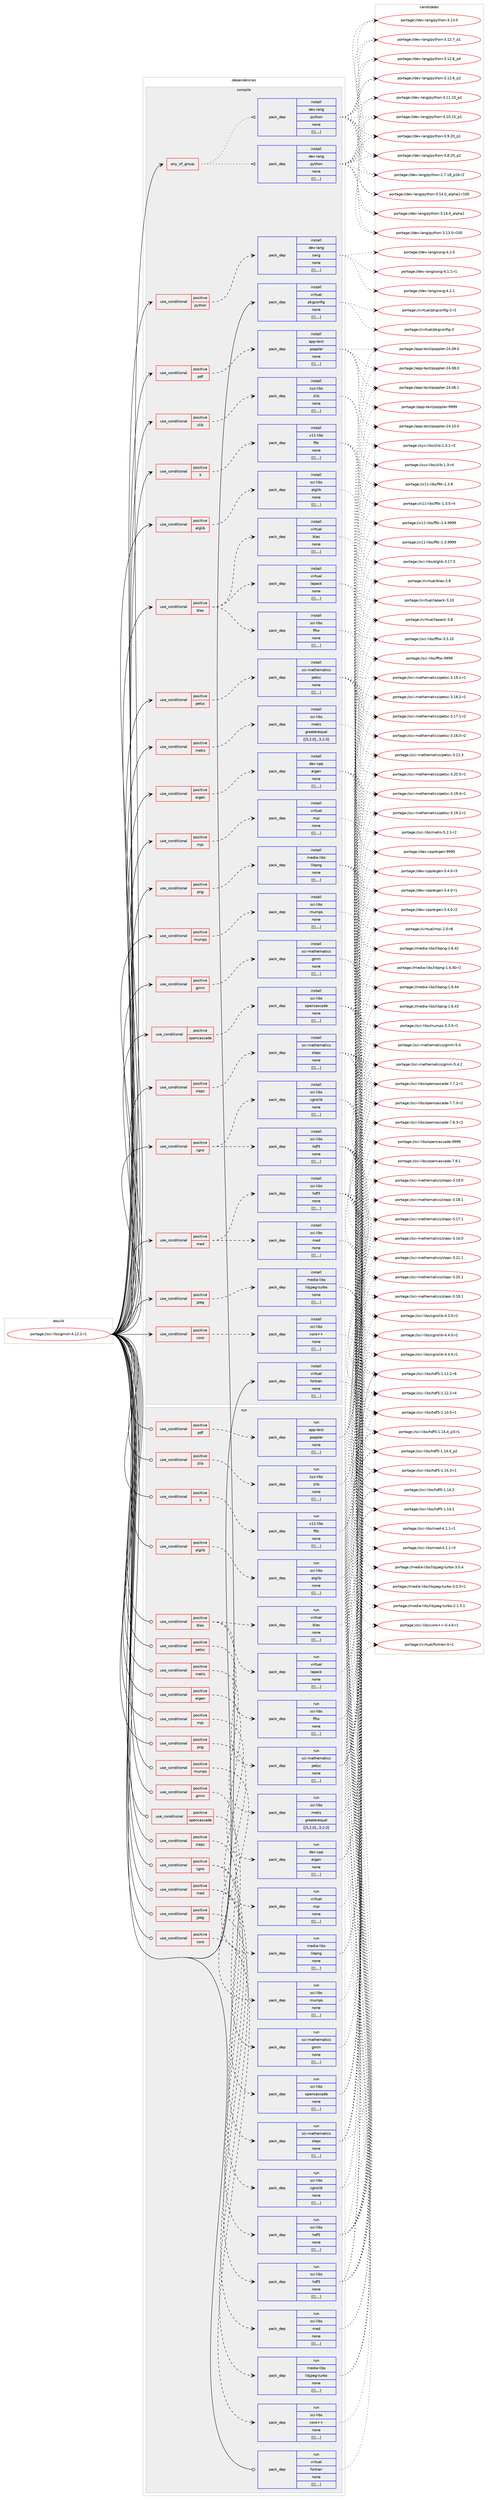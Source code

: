 digraph prolog {

# *************
# Graph options
# *************

newrank=true;
concentrate=true;
compound=true;
graph [rankdir=LR,fontname=Helvetica,fontsize=10,ranksep=1.5];#, ranksep=2.5, nodesep=0.2];
edge  [arrowhead=vee];
node  [fontname=Helvetica,fontsize=10];

# **********
# The ebuild
# **********

subgraph cluster_leftcol {
color=gray;
label=<<i>ebuild</i>>;
id [label="portage://sci-libs/gmsh-4.12.2-r1", color=red, width=4, href="../sci-libs/gmsh-4.12.2-r1.svg"];
}

# ****************
# The dependencies
# ****************

subgraph cluster_midcol {
color=gray;
label=<<i>dependencies</i>>;
subgraph cluster_compile {
fillcolor="#eeeeee";
style=filled;
label=<<i>compile</i>>;
subgraph any2929 {
dependency422778 [label=<<TABLE BORDER="0" CELLBORDER="1" CELLSPACING="0" CELLPADDING="4"><TR><TD CELLPADDING="10">any_of_group</TD></TR></TABLE>>, shape=none, color=red];subgraph pack307672 {
dependency422831 [label=<<TABLE BORDER="0" CELLBORDER="1" CELLSPACING="0" CELLPADDING="4" WIDTH="220"><TR><TD ROWSPAN="6" CELLPADDING="30">pack_dep</TD></TR><TR><TD WIDTH="110">install</TD></TR><TR><TD>dev-lang</TD></TR><TR><TD>python</TD></TR><TR><TD>none</TD></TR><TR><TD>[[],,,,]</TD></TR></TABLE>>, shape=none, color=blue];
}
dependency422778:e -> dependency422831:w [weight=20,style="dotted",arrowhead="oinv"];
subgraph pack307718 {
dependency422874 [label=<<TABLE BORDER="0" CELLBORDER="1" CELLSPACING="0" CELLPADDING="4" WIDTH="220"><TR><TD ROWSPAN="6" CELLPADDING="30">pack_dep</TD></TR><TR><TD WIDTH="110">install</TD></TR><TR><TD>dev-lang</TD></TR><TR><TD>python</TD></TR><TR><TD>none</TD></TR><TR><TD>[[],,,,]</TD></TR></TABLE>>, shape=none, color=blue];
}
dependency422778:e -> dependency422874:w [weight=20,style="dotted",arrowhead="oinv"];
}
id:e -> dependency422778:w [weight=20,style="solid",arrowhead="vee"];
subgraph cond112042 {
dependency422915 [label=<<TABLE BORDER="0" CELLBORDER="1" CELLSPACING="0" CELLPADDING="4"><TR><TD ROWSPAN="3" CELLPADDING="10">use_conditional</TD></TR><TR><TD>positive</TD></TR><TR><TD>X</TD></TR></TABLE>>, shape=none, color=red];
subgraph pack307776 {
dependency422958 [label=<<TABLE BORDER="0" CELLBORDER="1" CELLSPACING="0" CELLPADDING="4" WIDTH="220"><TR><TD ROWSPAN="6" CELLPADDING="30">pack_dep</TD></TR><TR><TD WIDTH="110">install</TD></TR><TR><TD>x11-libs</TD></TR><TR><TD>fltk</TD></TR><TR><TD>none</TD></TR><TR><TD>[[],,,,]</TD></TR></TABLE>>, shape=none, color=blue];
}
dependency422915:e -> dependency422958:w [weight=20,style="dashed",arrowhead="vee"];
}
id:e -> dependency422915:w [weight=20,style="solid",arrowhead="vee"];
subgraph cond112079 {
dependency423032 [label=<<TABLE BORDER="0" CELLBORDER="1" CELLSPACING="0" CELLPADDING="4"><TR><TD ROWSPAN="3" CELLPADDING="10">use_conditional</TD></TR><TR><TD>positive</TD></TR><TR><TD>alglib</TD></TR></TABLE>>, shape=none, color=red];
subgraph pack307836 {
dependency423033 [label=<<TABLE BORDER="0" CELLBORDER="1" CELLSPACING="0" CELLPADDING="4" WIDTH="220"><TR><TD ROWSPAN="6" CELLPADDING="30">pack_dep</TD></TR><TR><TD WIDTH="110">install</TD></TR><TR><TD>sci-libs</TD></TR><TR><TD>alglib</TD></TR><TR><TD>none</TD></TR><TR><TD>[[],,,,]</TD></TR></TABLE>>, shape=none, color=blue];
}
dependency423032:e -> dependency423033:w [weight=20,style="dashed",arrowhead="vee"];
}
id:e -> dependency423032:w [weight=20,style="solid",arrowhead="vee"];
subgraph cond112118 {
dependency423102 [label=<<TABLE BORDER="0" CELLBORDER="1" CELLSPACING="0" CELLPADDING="4"><TR><TD ROWSPAN="3" CELLPADDING="10">use_conditional</TD></TR><TR><TD>positive</TD></TR><TR><TD>blas</TD></TR></TABLE>>, shape=none, color=red];
subgraph pack307902 {
dependency423217 [label=<<TABLE BORDER="0" CELLBORDER="1" CELLSPACING="0" CELLPADDING="4" WIDTH="220"><TR><TD ROWSPAN="6" CELLPADDING="30">pack_dep</TD></TR><TR><TD WIDTH="110">install</TD></TR><TR><TD>virtual</TD></TR><TR><TD>blas</TD></TR><TR><TD>none</TD></TR><TR><TD>[[],,,,]</TD></TR></TABLE>>, shape=none, color=blue];
}
dependency423102:e -> dependency423217:w [weight=20,style="dashed",arrowhead="vee"];
subgraph pack307982 {
dependency423358 [label=<<TABLE BORDER="0" CELLBORDER="1" CELLSPACING="0" CELLPADDING="4" WIDTH="220"><TR><TD ROWSPAN="6" CELLPADDING="30">pack_dep</TD></TR><TR><TD WIDTH="110">install</TD></TR><TR><TD>virtual</TD></TR><TR><TD>lapack</TD></TR><TR><TD>none</TD></TR><TR><TD>[[],,,,]</TD></TR></TABLE>>, shape=none, color=blue];
}
dependency423102:e -> dependency423358:w [weight=20,style="dashed",arrowhead="vee"];
subgraph pack308052 {
dependency423368 [label=<<TABLE BORDER="0" CELLBORDER="1" CELLSPACING="0" CELLPADDING="4" WIDTH="220"><TR><TD ROWSPAN="6" CELLPADDING="30">pack_dep</TD></TR><TR><TD WIDTH="110">install</TD></TR><TR><TD>sci-libs</TD></TR><TR><TD>fftw</TD></TR><TR><TD>none</TD></TR><TR><TD>[[],,,,]</TD></TR></TABLE>>, shape=none, color=blue];
}
dependency423102:e -> dependency423368:w [weight=20,style="dashed",arrowhead="vee"];
}
id:e -> dependency423102:w [weight=20,style="solid",arrowhead="vee"];
subgraph cond112216 {
dependency423448 [label=<<TABLE BORDER="0" CELLBORDER="1" CELLSPACING="0" CELLPADDING="4"><TR><TD ROWSPAN="3" CELLPADDING="10">use_conditional</TD></TR><TR><TD>positive</TD></TR><TR><TD>cgns</TD></TR></TABLE>>, shape=none, color=red];
subgraph pack308119 {
dependency423473 [label=<<TABLE BORDER="0" CELLBORDER="1" CELLSPACING="0" CELLPADDING="4" WIDTH="220"><TR><TD ROWSPAN="6" CELLPADDING="30">pack_dep</TD></TR><TR><TD WIDTH="110">install</TD></TR><TR><TD>sci-libs</TD></TR><TR><TD>cgnslib</TD></TR><TR><TD>none</TD></TR><TR><TD>[[],,,,]</TD></TR></TABLE>>, shape=none, color=blue];
}
dependency423448:e -> dependency423473:w [weight=20,style="dashed",arrowhead="vee"];
subgraph pack308120 {
dependency423480 [label=<<TABLE BORDER="0" CELLBORDER="1" CELLSPACING="0" CELLPADDING="4" WIDTH="220"><TR><TD ROWSPAN="6" CELLPADDING="30">pack_dep</TD></TR><TR><TD WIDTH="110">install</TD></TR><TR><TD>sci-libs</TD></TR><TR><TD>hdf5</TD></TR><TR><TD>none</TD></TR><TR><TD>[[],,,,]</TD></TR></TABLE>>, shape=none, color=blue];
}
dependency423448:e -> dependency423480:w [weight=20,style="dashed",arrowhead="vee"];
}
id:e -> dependency423448:w [weight=20,style="solid",arrowhead="vee"];
subgraph cond112243 {
dependency423486 [label=<<TABLE BORDER="0" CELLBORDER="1" CELLSPACING="0" CELLPADDING="4"><TR><TD ROWSPAN="3" CELLPADDING="10">use_conditional</TD></TR><TR><TD>positive</TD></TR><TR><TD>eigen</TD></TR></TABLE>>, shape=none, color=red];
subgraph pack308142 {
dependency423542 [label=<<TABLE BORDER="0" CELLBORDER="1" CELLSPACING="0" CELLPADDING="4" WIDTH="220"><TR><TD ROWSPAN="6" CELLPADDING="30">pack_dep</TD></TR><TR><TD WIDTH="110">install</TD></TR><TR><TD>dev-cpp</TD></TR><TR><TD>eigen</TD></TR><TR><TD>none</TD></TR><TR><TD>[[],,,,]</TD></TR></TABLE>>, shape=none, color=blue];
}
dependency423486:e -> dependency423542:w [weight=20,style="dashed",arrowhead="vee"];
}
id:e -> dependency423486:w [weight=20,style="solid",arrowhead="vee"];
subgraph cond112257 {
dependency423566 [label=<<TABLE BORDER="0" CELLBORDER="1" CELLSPACING="0" CELLPADDING="4"><TR><TD ROWSPAN="3" CELLPADDING="10">use_conditional</TD></TR><TR><TD>positive</TD></TR><TR><TD>gmm</TD></TR></TABLE>>, shape=none, color=red];
subgraph pack308187 {
dependency423568 [label=<<TABLE BORDER="0" CELLBORDER="1" CELLSPACING="0" CELLPADDING="4" WIDTH="220"><TR><TD ROWSPAN="6" CELLPADDING="30">pack_dep</TD></TR><TR><TD WIDTH="110">install</TD></TR><TR><TD>sci-mathematics</TD></TR><TR><TD>gmm</TD></TR><TR><TD>none</TD></TR><TR><TD>[[],,,,]</TD></TR></TABLE>>, shape=none, color=blue];
}
dependency423566:e -> dependency423568:w [weight=20,style="dashed",arrowhead="vee"];
}
id:e -> dependency423566:w [weight=20,style="solid",arrowhead="vee"];
subgraph cond112281 {
dependency423685 [label=<<TABLE BORDER="0" CELLBORDER="1" CELLSPACING="0" CELLPADDING="4"><TR><TD ROWSPAN="3" CELLPADDING="10">use_conditional</TD></TR><TR><TD>positive</TD></TR><TR><TD>jpeg</TD></TR></TABLE>>, shape=none, color=red];
subgraph pack308260 {
dependency423745 [label=<<TABLE BORDER="0" CELLBORDER="1" CELLSPACING="0" CELLPADDING="4" WIDTH="220"><TR><TD ROWSPAN="6" CELLPADDING="30">pack_dep</TD></TR><TR><TD WIDTH="110">install</TD></TR><TR><TD>media-libs</TD></TR><TR><TD>libjpeg-turbo</TD></TR><TR><TD>none</TD></TR><TR><TD>[[],,,,]</TD></TR></TABLE>>, shape=none, color=blue];
}
dependency423685:e -> dependency423745:w [weight=20,style="dashed",arrowhead="vee"];
}
id:e -> dependency423685:w [weight=20,style="solid",arrowhead="vee"];
subgraph cond112333 {
dependency423770 [label=<<TABLE BORDER="0" CELLBORDER="1" CELLSPACING="0" CELLPADDING="4"><TR><TD ROWSPAN="3" CELLPADDING="10">use_conditional</TD></TR><TR><TD>positive</TD></TR><TR><TD>med</TD></TR></TABLE>>, shape=none, color=red];
subgraph pack308309 {
dependency423814 [label=<<TABLE BORDER="0" CELLBORDER="1" CELLSPACING="0" CELLPADDING="4" WIDTH="220"><TR><TD ROWSPAN="6" CELLPADDING="30">pack_dep</TD></TR><TR><TD WIDTH="110">install</TD></TR><TR><TD>sci-libs</TD></TR><TR><TD>med</TD></TR><TR><TD>none</TD></TR><TR><TD>[[],,,,]</TD></TR></TABLE>>, shape=none, color=blue];
}
dependency423770:e -> dependency423814:w [weight=20,style="dashed",arrowhead="vee"];
subgraph pack308358 {
dependency423883 [label=<<TABLE BORDER="0" CELLBORDER="1" CELLSPACING="0" CELLPADDING="4" WIDTH="220"><TR><TD ROWSPAN="6" CELLPADDING="30">pack_dep</TD></TR><TR><TD WIDTH="110">install</TD></TR><TR><TD>sci-libs</TD></TR><TR><TD>hdf5</TD></TR><TR><TD>none</TD></TR><TR><TD>[[],,,,]</TD></TR></TABLE>>, shape=none, color=blue];
}
dependency423770:e -> dependency423883:w [weight=20,style="dashed",arrowhead="vee"];
}
id:e -> dependency423770:w [weight=20,style="solid",arrowhead="vee"];
subgraph cond112381 {
dependency423943 [label=<<TABLE BORDER="0" CELLBORDER="1" CELLSPACING="0" CELLPADDING="4"><TR><TD ROWSPAN="3" CELLPADDING="10">use_conditional</TD></TR><TR><TD>positive</TD></TR><TR><TD>metis</TD></TR></TABLE>>, shape=none, color=red];
subgraph pack308487 {
dependency424018 [label=<<TABLE BORDER="0" CELLBORDER="1" CELLSPACING="0" CELLPADDING="4" WIDTH="220"><TR><TD ROWSPAN="6" CELLPADDING="30">pack_dep</TD></TR><TR><TD WIDTH="110">install</TD></TR><TR><TD>sci-libs</TD></TR><TR><TD>metis</TD></TR><TR><TD>greaterequal</TD></TR><TR><TD>[[5,2,0],,,5.2.0]</TD></TR></TABLE>>, shape=none, color=blue];
}
dependency423943:e -> dependency424018:w [weight=20,style="dashed",arrowhead="vee"];
}
id:e -> dependency423943:w [weight=20,style="solid",arrowhead="vee"];
subgraph cond112429 {
dependency424067 [label=<<TABLE BORDER="0" CELLBORDER="1" CELLSPACING="0" CELLPADDING="4"><TR><TD ROWSPAN="3" CELLPADDING="10">use_conditional</TD></TR><TR><TD>positive</TD></TR><TR><TD>mpi</TD></TR></TABLE>>, shape=none, color=red];
subgraph pack308541 {
dependency424091 [label=<<TABLE BORDER="0" CELLBORDER="1" CELLSPACING="0" CELLPADDING="4" WIDTH="220"><TR><TD ROWSPAN="6" CELLPADDING="30">pack_dep</TD></TR><TR><TD WIDTH="110">install</TD></TR><TR><TD>virtual</TD></TR><TR><TD>mpi</TD></TR><TR><TD>none</TD></TR><TR><TD>[[],,,,]</TD></TR></TABLE>>, shape=none, color=blue];
}
dependency424067:e -> dependency424091:w [weight=20,style="dashed",arrowhead="vee"];
}
id:e -> dependency424067:w [weight=20,style="solid",arrowhead="vee"];
subgraph cond112446 {
dependency424157 [label=<<TABLE BORDER="0" CELLBORDER="1" CELLSPACING="0" CELLPADDING="4"><TR><TD ROWSPAN="3" CELLPADDING="10">use_conditional</TD></TR><TR><TD>positive</TD></TR><TR><TD>mumps</TD></TR></TABLE>>, shape=none, color=red];
subgraph pack308602 {
dependency424179 [label=<<TABLE BORDER="0" CELLBORDER="1" CELLSPACING="0" CELLPADDING="4" WIDTH="220"><TR><TD ROWSPAN="6" CELLPADDING="30">pack_dep</TD></TR><TR><TD WIDTH="110">install</TD></TR><TR><TD>sci-libs</TD></TR><TR><TD>mumps</TD></TR><TR><TD>none</TD></TR><TR><TD>[[],,,,]</TD></TR></TABLE>>, shape=none, color=blue];
}
dependency424157:e -> dependency424179:w [weight=20,style="dashed",arrowhead="vee"];
}
id:e -> dependency424157:w [weight=20,style="solid",arrowhead="vee"];
subgraph cond112474 {
dependency424245 [label=<<TABLE BORDER="0" CELLBORDER="1" CELLSPACING="0" CELLPADDING="4"><TR><TD ROWSPAN="3" CELLPADDING="10">use_conditional</TD></TR><TR><TD>positive</TD></TR><TR><TD>opencascade</TD></TR></TABLE>>, shape=none, color=red];
subgraph pack308645 {
dependency424314 [label=<<TABLE BORDER="0" CELLBORDER="1" CELLSPACING="0" CELLPADDING="4" WIDTH="220"><TR><TD ROWSPAN="6" CELLPADDING="30">pack_dep</TD></TR><TR><TD WIDTH="110">install</TD></TR><TR><TD>sci-libs</TD></TR><TR><TD>opencascade</TD></TR><TR><TD>none</TD></TR><TR><TD>[[],,,,]</TD></TR></TABLE>>, shape=none, color=blue];
}
dependency424245:e -> dependency424314:w [weight=20,style="dashed",arrowhead="vee"];
}
id:e -> dependency424245:w [weight=20,style="solid",arrowhead="vee"];
subgraph cond112492 {
dependency424345 [label=<<TABLE BORDER="0" CELLBORDER="1" CELLSPACING="0" CELLPADDING="4"><TR><TD ROWSPAN="3" CELLPADDING="10">use_conditional</TD></TR><TR><TD>positive</TD></TR><TR><TD>pdf</TD></TR></TABLE>>, shape=none, color=red];
subgraph pack308721 {
dependency424384 [label=<<TABLE BORDER="0" CELLBORDER="1" CELLSPACING="0" CELLPADDING="4" WIDTH="220"><TR><TD ROWSPAN="6" CELLPADDING="30">pack_dep</TD></TR><TR><TD WIDTH="110">install</TD></TR><TR><TD>app-text</TD></TR><TR><TD>poppler</TD></TR><TR><TD>none</TD></TR><TR><TD>[[],,,,]</TD></TR></TABLE>>, shape=none, color=blue];
}
dependency424345:e -> dependency424384:w [weight=20,style="dashed",arrowhead="vee"];
}
id:e -> dependency424345:w [weight=20,style="solid",arrowhead="vee"];
subgraph cond112512 {
dependency424387 [label=<<TABLE BORDER="0" CELLBORDER="1" CELLSPACING="0" CELLPADDING="4"><TR><TD ROWSPAN="3" CELLPADDING="10">use_conditional</TD></TR><TR><TD>positive</TD></TR><TR><TD>petsc</TD></TR></TABLE>>, shape=none, color=red];
subgraph pack308779 {
dependency424432 [label=<<TABLE BORDER="0" CELLBORDER="1" CELLSPACING="0" CELLPADDING="4" WIDTH="220"><TR><TD ROWSPAN="6" CELLPADDING="30">pack_dep</TD></TR><TR><TD WIDTH="110">install</TD></TR><TR><TD>sci-mathematics</TD></TR><TR><TD>petsc</TD></TR><TR><TD>none</TD></TR><TR><TD>[[],,,,]</TD></TR></TABLE>>, shape=none, color=blue];
}
dependency424387:e -> dependency424432:w [weight=20,style="dashed",arrowhead="vee"];
}
id:e -> dependency424387:w [weight=20,style="solid",arrowhead="vee"];
subgraph cond112527 {
dependency424454 [label=<<TABLE BORDER="0" CELLBORDER="1" CELLSPACING="0" CELLPADDING="4"><TR><TD ROWSPAN="3" CELLPADDING="10">use_conditional</TD></TR><TR><TD>positive</TD></TR><TR><TD>png</TD></TR></TABLE>>, shape=none, color=red];
subgraph pack308796 {
dependency424455 [label=<<TABLE BORDER="0" CELLBORDER="1" CELLSPACING="0" CELLPADDING="4" WIDTH="220"><TR><TD ROWSPAN="6" CELLPADDING="30">pack_dep</TD></TR><TR><TD WIDTH="110">install</TD></TR><TR><TD>media-libs</TD></TR><TR><TD>libpng</TD></TR><TR><TD>none</TD></TR><TR><TD>[[],,,,]</TD></TR></TABLE>>, shape=none, color=blue];
}
dependency424454:e -> dependency424455:w [weight=20,style="dashed",arrowhead="vee"];
}
id:e -> dependency424454:w [weight=20,style="solid",arrowhead="vee"];
subgraph cond112540 {
dependency424516 [label=<<TABLE BORDER="0" CELLBORDER="1" CELLSPACING="0" CELLPADDING="4"><TR><TD ROWSPAN="3" CELLPADDING="10">use_conditional</TD></TR><TR><TD>positive</TD></TR><TR><TD>python</TD></TR></TABLE>>, shape=none, color=red];
subgraph pack308850 {
dependency424556 [label=<<TABLE BORDER="0" CELLBORDER="1" CELLSPACING="0" CELLPADDING="4" WIDTH="220"><TR><TD ROWSPAN="6" CELLPADDING="30">pack_dep</TD></TR><TR><TD WIDTH="110">install</TD></TR><TR><TD>dev-lang</TD></TR><TR><TD>swig</TD></TR><TR><TD>none</TD></TR><TR><TD>[[],,,,]</TD></TR></TABLE>>, shape=none, color=blue];
}
dependency424516:e -> dependency424556:w [weight=20,style="dashed",arrowhead="vee"];
}
id:e -> dependency424516:w [weight=20,style="solid",arrowhead="vee"];
subgraph cond112566 {
dependency424577 [label=<<TABLE BORDER="0" CELLBORDER="1" CELLSPACING="0" CELLPADDING="4"><TR><TD ROWSPAN="3" CELLPADDING="10">use_conditional</TD></TR><TR><TD>positive</TD></TR><TR><TD>slepc</TD></TR></TABLE>>, shape=none, color=red];
subgraph pack308878 {
dependency424599 [label=<<TABLE BORDER="0" CELLBORDER="1" CELLSPACING="0" CELLPADDING="4" WIDTH="220"><TR><TD ROWSPAN="6" CELLPADDING="30">pack_dep</TD></TR><TR><TD WIDTH="110">install</TD></TR><TR><TD>sci-mathematics</TD></TR><TR><TD>slepc</TD></TR><TR><TD>none</TD></TR><TR><TD>[[],,,,]</TD></TR></TABLE>>, shape=none, color=blue];
}
dependency424577:e -> dependency424599:w [weight=20,style="dashed",arrowhead="vee"];
}
id:e -> dependency424577:w [weight=20,style="solid",arrowhead="vee"];
subgraph cond112579 {
dependency424659 [label=<<TABLE BORDER="0" CELLBORDER="1" CELLSPACING="0" CELLPADDING="4"><TR><TD ROWSPAN="3" CELLPADDING="10">use_conditional</TD></TR><TR><TD>positive</TD></TR><TR><TD>voro</TD></TR></TABLE>>, shape=none, color=red];
subgraph pack308927 {
dependency424709 [label=<<TABLE BORDER="0" CELLBORDER="1" CELLSPACING="0" CELLPADDING="4" WIDTH="220"><TR><TD ROWSPAN="6" CELLPADDING="30">pack_dep</TD></TR><TR><TD WIDTH="110">install</TD></TR><TR><TD>sci-libs</TD></TR><TR><TD>voro++</TD></TR><TR><TD>none</TD></TR><TR><TD>[[],,,,]</TD></TR></TABLE>>, shape=none, color=blue];
}
dependency424659:e -> dependency424709:w [weight=20,style="dashed",arrowhead="vee"];
}
id:e -> dependency424659:w [weight=20,style="solid",arrowhead="vee"];
subgraph cond112618 {
dependency424732 [label=<<TABLE BORDER="0" CELLBORDER="1" CELLSPACING="0" CELLPADDING="4"><TR><TD ROWSPAN="3" CELLPADDING="10">use_conditional</TD></TR><TR><TD>positive</TD></TR><TR><TD>zlib</TD></TR></TABLE>>, shape=none, color=red];
subgraph pack308982 {
dependency424736 [label=<<TABLE BORDER="0" CELLBORDER="1" CELLSPACING="0" CELLPADDING="4" WIDTH="220"><TR><TD ROWSPAN="6" CELLPADDING="30">pack_dep</TD></TR><TR><TD WIDTH="110">install</TD></TR><TR><TD>sys-libs</TD></TR><TR><TD>zlib</TD></TR><TR><TD>none</TD></TR><TR><TD>[[],,,,]</TD></TR></TABLE>>, shape=none, color=blue];
}
dependency424732:e -> dependency424736:w [weight=20,style="dashed",arrowhead="vee"];
}
id:e -> dependency424732:w [weight=20,style="solid",arrowhead="vee"];
subgraph pack308985 {
dependency424763 [label=<<TABLE BORDER="0" CELLBORDER="1" CELLSPACING="0" CELLPADDING="4" WIDTH="220"><TR><TD ROWSPAN="6" CELLPADDING="30">pack_dep</TD></TR><TR><TD WIDTH="110">install</TD></TR><TR><TD>virtual</TD></TR><TR><TD>fortran</TD></TR><TR><TD>none</TD></TR><TR><TD>[[],,,,]</TD></TR></TABLE>>, shape=none, color=blue];
}
id:e -> dependency424763:w [weight=20,style="solid",arrowhead="vee"];
subgraph pack308999 {
dependency424767 [label=<<TABLE BORDER="0" CELLBORDER="1" CELLSPACING="0" CELLPADDING="4" WIDTH="220"><TR><TD ROWSPAN="6" CELLPADDING="30">pack_dep</TD></TR><TR><TD WIDTH="110">install</TD></TR><TR><TD>virtual</TD></TR><TR><TD>pkgconfig</TD></TR><TR><TD>none</TD></TR><TR><TD>[[],,,,]</TD></TR></TABLE>>, shape=none, color=blue];
}
id:e -> dependency424767:w [weight=20,style="solid",arrowhead="vee"];
}
subgraph cluster_compileandrun {
fillcolor="#eeeeee";
style=filled;
label=<<i>compile and run</i>>;
}
subgraph cluster_run {
fillcolor="#eeeeee";
style=filled;
label=<<i>run</i>>;
subgraph cond112635 {
dependency424794 [label=<<TABLE BORDER="0" CELLBORDER="1" CELLSPACING="0" CELLPADDING="4"><TR><TD ROWSPAN="3" CELLPADDING="10">use_conditional</TD></TR><TR><TD>positive</TD></TR><TR><TD>X</TD></TR></TABLE>>, shape=none, color=red];
subgraph pack309020 {
dependency424880 [label=<<TABLE BORDER="0" CELLBORDER="1" CELLSPACING="0" CELLPADDING="4" WIDTH="220"><TR><TD ROWSPAN="6" CELLPADDING="30">pack_dep</TD></TR><TR><TD WIDTH="110">run</TD></TR><TR><TD>x11-libs</TD></TR><TR><TD>fltk</TD></TR><TR><TD>none</TD></TR><TR><TD>[[],,,,]</TD></TR></TABLE>>, shape=none, color=blue];
}
dependency424794:e -> dependency424880:w [weight=20,style="dashed",arrowhead="vee"];
}
id:e -> dependency424794:w [weight=20,style="solid",arrowhead="odot"];
subgraph cond112675 {
dependency424887 [label=<<TABLE BORDER="0" CELLBORDER="1" CELLSPACING="0" CELLPADDING="4"><TR><TD ROWSPAN="3" CELLPADDING="10">use_conditional</TD></TR><TR><TD>positive</TD></TR><TR><TD>alglib</TD></TR></TABLE>>, shape=none, color=red];
subgraph pack309081 {
dependency424890 [label=<<TABLE BORDER="0" CELLBORDER="1" CELLSPACING="0" CELLPADDING="4" WIDTH="220"><TR><TD ROWSPAN="6" CELLPADDING="30">pack_dep</TD></TR><TR><TD WIDTH="110">run</TD></TR><TR><TD>sci-libs</TD></TR><TR><TD>alglib</TD></TR><TR><TD>none</TD></TR><TR><TD>[[],,,,]</TD></TR></TABLE>>, shape=none, color=blue];
}
dependency424887:e -> dependency424890:w [weight=20,style="dashed",arrowhead="vee"];
}
id:e -> dependency424887:w [weight=20,style="solid",arrowhead="odot"];
subgraph cond112696 {
dependency424999 [label=<<TABLE BORDER="0" CELLBORDER="1" CELLSPACING="0" CELLPADDING="4"><TR><TD ROWSPAN="3" CELLPADDING="10">use_conditional</TD></TR><TR><TD>positive</TD></TR><TR><TD>blas</TD></TR></TABLE>>, shape=none, color=red];
subgraph pack309168 {
dependency425023 [label=<<TABLE BORDER="0" CELLBORDER="1" CELLSPACING="0" CELLPADDING="4" WIDTH="220"><TR><TD ROWSPAN="6" CELLPADDING="30">pack_dep</TD></TR><TR><TD WIDTH="110">run</TD></TR><TR><TD>virtual</TD></TR><TR><TD>blas</TD></TR><TR><TD>none</TD></TR><TR><TD>[[],,,,]</TD></TR></TABLE>>, shape=none, color=blue];
}
dependency424999:e -> dependency425023:w [weight=20,style="dashed",arrowhead="vee"];
subgraph pack309172 {
dependency425051 [label=<<TABLE BORDER="0" CELLBORDER="1" CELLSPACING="0" CELLPADDING="4" WIDTH="220"><TR><TD ROWSPAN="6" CELLPADDING="30">pack_dep</TD></TR><TR><TD WIDTH="110">run</TD></TR><TR><TD>virtual</TD></TR><TR><TD>lapack</TD></TR><TR><TD>none</TD></TR><TR><TD>[[],,,,]</TD></TR></TABLE>>, shape=none, color=blue];
}
dependency424999:e -> dependency425051:w [weight=20,style="dashed",arrowhead="vee"];
subgraph pack309189 {
dependency425122 [label=<<TABLE BORDER="0" CELLBORDER="1" CELLSPACING="0" CELLPADDING="4" WIDTH="220"><TR><TD ROWSPAN="6" CELLPADDING="30">pack_dep</TD></TR><TR><TD WIDTH="110">run</TD></TR><TR><TD>sci-libs</TD></TR><TR><TD>fftw</TD></TR><TR><TD>none</TD></TR><TR><TD>[[],,,,]</TD></TR></TABLE>>, shape=none, color=blue];
}
dependency424999:e -> dependency425122:w [weight=20,style="dashed",arrowhead="vee"];
}
id:e -> dependency424999:w [weight=20,style="solid",arrowhead="odot"];
subgraph cond112763 {
dependency425128 [label=<<TABLE BORDER="0" CELLBORDER="1" CELLSPACING="0" CELLPADDING="4"><TR><TD ROWSPAN="3" CELLPADDING="10">use_conditional</TD></TR><TR><TD>positive</TD></TR><TR><TD>cgns</TD></TR></TABLE>>, shape=none, color=red];
subgraph pack309234 {
dependency425129 [label=<<TABLE BORDER="0" CELLBORDER="1" CELLSPACING="0" CELLPADDING="4" WIDTH="220"><TR><TD ROWSPAN="6" CELLPADDING="30">pack_dep</TD></TR><TR><TD WIDTH="110">run</TD></TR><TR><TD>sci-libs</TD></TR><TR><TD>cgnslib</TD></TR><TR><TD>none</TD></TR><TR><TD>[[],,,,]</TD></TR></TABLE>>, shape=none, color=blue];
}
dependency425128:e -> dependency425129:w [weight=20,style="dashed",arrowhead="vee"];
subgraph pack309238 {
dependency425136 [label=<<TABLE BORDER="0" CELLBORDER="1" CELLSPACING="0" CELLPADDING="4" WIDTH="220"><TR><TD ROWSPAN="6" CELLPADDING="30">pack_dep</TD></TR><TR><TD WIDTH="110">run</TD></TR><TR><TD>sci-libs</TD></TR><TR><TD>hdf5</TD></TR><TR><TD>none</TD></TR><TR><TD>[[],,,,]</TD></TR></TABLE>>, shape=none, color=blue];
}
dependency425128:e -> dependency425136:w [weight=20,style="dashed",arrowhead="vee"];
}
id:e -> dependency425128:w [weight=20,style="solid",arrowhead="odot"];
subgraph cond112768 {
dependency425141 [label=<<TABLE BORDER="0" CELLBORDER="1" CELLSPACING="0" CELLPADDING="4"><TR><TD ROWSPAN="3" CELLPADDING="10">use_conditional</TD></TR><TR><TD>positive</TD></TR><TR><TD>eigen</TD></TR></TABLE>>, shape=none, color=red];
subgraph pack309245 {
dependency425143 [label=<<TABLE BORDER="0" CELLBORDER="1" CELLSPACING="0" CELLPADDING="4" WIDTH="220"><TR><TD ROWSPAN="6" CELLPADDING="30">pack_dep</TD></TR><TR><TD WIDTH="110">run</TD></TR><TR><TD>dev-cpp</TD></TR><TR><TD>eigen</TD></TR><TR><TD>none</TD></TR><TR><TD>[[],,,,]</TD></TR></TABLE>>, shape=none, color=blue];
}
dependency425141:e -> dependency425143:w [weight=20,style="dashed",arrowhead="vee"];
}
id:e -> dependency425141:w [weight=20,style="solid",arrowhead="odot"];
subgraph cond112780 {
dependency425248 [label=<<TABLE BORDER="0" CELLBORDER="1" CELLSPACING="0" CELLPADDING="4"><TR><TD ROWSPAN="3" CELLPADDING="10">use_conditional</TD></TR><TR><TD>positive</TD></TR><TR><TD>gmm</TD></TR></TABLE>>, shape=none, color=red];
subgraph pack309337 {
dependency425273 [label=<<TABLE BORDER="0" CELLBORDER="1" CELLSPACING="0" CELLPADDING="4" WIDTH="220"><TR><TD ROWSPAN="6" CELLPADDING="30">pack_dep</TD></TR><TR><TD WIDTH="110">run</TD></TR><TR><TD>sci-mathematics</TD></TR><TR><TD>gmm</TD></TR><TR><TD>none</TD></TR><TR><TD>[[],,,,]</TD></TR></TABLE>>, shape=none, color=blue];
}
dependency425248:e -> dependency425273:w [weight=20,style="dashed",arrowhead="vee"];
}
id:e -> dependency425248:w [weight=20,style="solid",arrowhead="odot"];
subgraph cond112816 {
dependency425321 [label=<<TABLE BORDER="0" CELLBORDER="1" CELLSPACING="0" CELLPADDING="4"><TR><TD ROWSPAN="3" CELLPADDING="10">use_conditional</TD></TR><TR><TD>positive</TD></TR><TR><TD>jpeg</TD></TR></TABLE>>, shape=none, color=red];
subgraph pack309369 {
dependency425347 [label=<<TABLE BORDER="0" CELLBORDER="1" CELLSPACING="0" CELLPADDING="4" WIDTH="220"><TR><TD ROWSPAN="6" CELLPADDING="30">pack_dep</TD></TR><TR><TD WIDTH="110">run</TD></TR><TR><TD>media-libs</TD></TR><TR><TD>libjpeg-turbo</TD></TR><TR><TD>none</TD></TR><TR><TD>[[],,,,]</TD></TR></TABLE>>, shape=none, color=blue];
}
dependency425321:e -> dependency425347:w [weight=20,style="dashed",arrowhead="vee"];
}
id:e -> dependency425321:w [weight=20,style="solid",arrowhead="odot"];
subgraph cond112828 {
dependency425353 [label=<<TABLE BORDER="0" CELLBORDER="1" CELLSPACING="0" CELLPADDING="4"><TR><TD ROWSPAN="3" CELLPADDING="10">use_conditional</TD></TR><TR><TD>positive</TD></TR><TR><TD>med</TD></TR></TABLE>>, shape=none, color=red];
subgraph pack309406 {
dependency425389 [label=<<TABLE BORDER="0" CELLBORDER="1" CELLSPACING="0" CELLPADDING="4" WIDTH="220"><TR><TD ROWSPAN="6" CELLPADDING="30">pack_dep</TD></TR><TR><TD WIDTH="110">run</TD></TR><TR><TD>sci-libs</TD></TR><TR><TD>med</TD></TR><TR><TD>none</TD></TR><TR><TD>[[],,,,]</TD></TR></TABLE>>, shape=none, color=blue];
}
dependency425353:e -> dependency425389:w [weight=20,style="dashed",arrowhead="vee"];
subgraph pack309422 {
dependency425391 [label=<<TABLE BORDER="0" CELLBORDER="1" CELLSPACING="0" CELLPADDING="4" WIDTH="220"><TR><TD ROWSPAN="6" CELLPADDING="30">pack_dep</TD></TR><TR><TD WIDTH="110">run</TD></TR><TR><TD>sci-libs</TD></TR><TR><TD>hdf5</TD></TR><TR><TD>none</TD></TR><TR><TD>[[],,,,]</TD></TR></TABLE>>, shape=none, color=blue];
}
dependency425353:e -> dependency425391:w [weight=20,style="dashed",arrowhead="vee"];
}
id:e -> dependency425353:w [weight=20,style="solid",arrowhead="odot"];
subgraph cond112848 {
dependency425478 [label=<<TABLE BORDER="0" CELLBORDER="1" CELLSPACING="0" CELLPADDING="4"><TR><TD ROWSPAN="3" CELLPADDING="10">use_conditional</TD></TR><TR><TD>positive</TD></TR><TR><TD>metis</TD></TR></TABLE>>, shape=none, color=red];
subgraph pack309501 {
dependency425542 [label=<<TABLE BORDER="0" CELLBORDER="1" CELLSPACING="0" CELLPADDING="4" WIDTH="220"><TR><TD ROWSPAN="6" CELLPADDING="30">pack_dep</TD></TR><TR><TD WIDTH="110">run</TD></TR><TR><TD>sci-libs</TD></TR><TR><TD>metis</TD></TR><TR><TD>greaterequal</TD></TR><TR><TD>[[5,2,0],,,5.2.0]</TD></TR></TABLE>>, shape=none, color=blue];
}
dependency425478:e -> dependency425542:w [weight=20,style="dashed",arrowhead="vee"];
}
id:e -> dependency425478:w [weight=20,style="solid",arrowhead="odot"];
subgraph cond112894 {
dependency425575 [label=<<TABLE BORDER="0" CELLBORDER="1" CELLSPACING="0" CELLPADDING="4"><TR><TD ROWSPAN="3" CELLPADDING="10">use_conditional</TD></TR><TR><TD>positive</TD></TR><TR><TD>mpi</TD></TR></TABLE>>, shape=none, color=red];
subgraph pack309548 {
dependency425599 [label=<<TABLE BORDER="0" CELLBORDER="1" CELLSPACING="0" CELLPADDING="4" WIDTH="220"><TR><TD ROWSPAN="6" CELLPADDING="30">pack_dep</TD></TR><TR><TD WIDTH="110">run</TD></TR><TR><TD>virtual</TD></TR><TR><TD>mpi</TD></TR><TR><TD>none</TD></TR><TR><TD>[[],,,,]</TD></TR></TABLE>>, shape=none, color=blue];
}
dependency425575:e -> dependency425599:w [weight=20,style="dashed",arrowhead="vee"];
}
id:e -> dependency425575:w [weight=20,style="solid",arrowhead="odot"];
subgraph cond112903 {
dependency425602 [label=<<TABLE BORDER="0" CELLBORDER="1" CELLSPACING="0" CELLPADDING="4"><TR><TD ROWSPAN="3" CELLPADDING="10">use_conditional</TD></TR><TR><TD>positive</TD></TR><TR><TD>mumps</TD></TR></TABLE>>, shape=none, color=red];
subgraph pack309598 {
dependency425686 [label=<<TABLE BORDER="0" CELLBORDER="1" CELLSPACING="0" CELLPADDING="4" WIDTH="220"><TR><TD ROWSPAN="6" CELLPADDING="30">pack_dep</TD></TR><TR><TD WIDTH="110">run</TD></TR><TR><TD>sci-libs</TD></TR><TR><TD>mumps</TD></TR><TR><TD>none</TD></TR><TR><TD>[[],,,,]</TD></TR></TABLE>>, shape=none, color=blue];
}
dependency425602:e -> dependency425686:w [weight=20,style="dashed",arrowhead="vee"];
}
id:e -> dependency425602:w [weight=20,style="solid",arrowhead="odot"];
subgraph cond112947 {
dependency425756 [label=<<TABLE BORDER="0" CELLBORDER="1" CELLSPACING="0" CELLPADDING="4"><TR><TD ROWSPAN="3" CELLPADDING="10">use_conditional</TD></TR><TR><TD>positive</TD></TR><TR><TD>opencascade</TD></TR></TABLE>>, shape=none, color=red];
subgraph pack309668 {
dependency425807 [label=<<TABLE BORDER="0" CELLBORDER="1" CELLSPACING="0" CELLPADDING="4" WIDTH="220"><TR><TD ROWSPAN="6" CELLPADDING="30">pack_dep</TD></TR><TR><TD WIDTH="110">run</TD></TR><TR><TD>sci-libs</TD></TR><TR><TD>opencascade</TD></TR><TR><TD>none</TD></TR><TR><TD>[[],,,,]</TD></TR></TABLE>>, shape=none, color=blue];
}
dependency425756:e -> dependency425807:w [weight=20,style="dashed",arrowhead="vee"];
}
id:e -> dependency425756:w [weight=20,style="solid",arrowhead="odot"];
subgraph cond112973 {
dependency425848 [label=<<TABLE BORDER="0" CELLBORDER="1" CELLSPACING="0" CELLPADDING="4"><TR><TD ROWSPAN="3" CELLPADDING="10">use_conditional</TD></TR><TR><TD>positive</TD></TR><TR><TD>pdf</TD></TR></TABLE>>, shape=none, color=red];
subgraph pack309732 {
dependency425868 [label=<<TABLE BORDER="0" CELLBORDER="1" CELLSPACING="0" CELLPADDING="4" WIDTH="220"><TR><TD ROWSPAN="6" CELLPADDING="30">pack_dep</TD></TR><TR><TD WIDTH="110">run</TD></TR><TR><TD>app-text</TD></TR><TR><TD>poppler</TD></TR><TR><TD>none</TD></TR><TR><TD>[[],,,,]</TD></TR></TABLE>>, shape=none, color=blue];
}
dependency425848:e -> dependency425868:w [weight=20,style="dashed",arrowhead="vee"];
}
id:e -> dependency425848:w [weight=20,style="solid",arrowhead="odot"];
subgraph cond112993 {
dependency425876 [label=<<TABLE BORDER="0" CELLBORDER="1" CELLSPACING="0" CELLPADDING="4"><TR><TD ROWSPAN="3" CELLPADDING="10">use_conditional</TD></TR><TR><TD>positive</TD></TR><TR><TD>petsc</TD></TR></TABLE>>, shape=none, color=red];
subgraph pack309769 {
dependency425913 [label=<<TABLE BORDER="0" CELLBORDER="1" CELLSPACING="0" CELLPADDING="4" WIDTH="220"><TR><TD ROWSPAN="6" CELLPADDING="30">pack_dep</TD></TR><TR><TD WIDTH="110">run</TD></TR><TR><TD>sci-mathematics</TD></TR><TR><TD>petsc</TD></TR><TR><TD>none</TD></TR><TR><TD>[[],,,,]</TD></TR></TABLE>>, shape=none, color=blue];
}
dependency425876:e -> dependency425913:w [weight=20,style="dashed",arrowhead="vee"];
}
id:e -> dependency425876:w [weight=20,style="solid",arrowhead="odot"];
subgraph cond113027 {
dependency425960 [label=<<TABLE BORDER="0" CELLBORDER="1" CELLSPACING="0" CELLPADDING="4"><TR><TD ROWSPAN="3" CELLPADDING="10">use_conditional</TD></TR><TR><TD>positive</TD></TR><TR><TD>png</TD></TR></TABLE>>, shape=none, color=red];
subgraph pack309808 {
dependency426024 [label=<<TABLE BORDER="0" CELLBORDER="1" CELLSPACING="0" CELLPADDING="4" WIDTH="220"><TR><TD ROWSPAN="6" CELLPADDING="30">pack_dep</TD></TR><TR><TD WIDTH="110">run</TD></TR><TR><TD>media-libs</TD></TR><TR><TD>libpng</TD></TR><TR><TD>none</TD></TR><TR><TD>[[],,,,]</TD></TR></TABLE>>, shape=none, color=blue];
}
dependency425960:e -> dependency426024:w [weight=20,style="dashed",arrowhead="vee"];
}
id:e -> dependency425960:w [weight=20,style="solid",arrowhead="odot"];
subgraph cond113058 {
dependency426115 [label=<<TABLE BORDER="0" CELLBORDER="1" CELLSPACING="0" CELLPADDING="4"><TR><TD ROWSPAN="3" CELLPADDING="10">use_conditional</TD></TR><TR><TD>positive</TD></TR><TR><TD>slepc</TD></TR></TABLE>>, shape=none, color=red];
subgraph pack309927 {
dependency426141 [label=<<TABLE BORDER="0" CELLBORDER="1" CELLSPACING="0" CELLPADDING="4" WIDTH="220"><TR><TD ROWSPAN="6" CELLPADDING="30">pack_dep</TD></TR><TR><TD WIDTH="110">run</TD></TR><TR><TD>sci-mathematics</TD></TR><TR><TD>slepc</TD></TR><TR><TD>none</TD></TR><TR><TD>[[],,,,]</TD></TR></TABLE>>, shape=none, color=blue];
}
dependency426115:e -> dependency426141:w [weight=20,style="dashed",arrowhead="vee"];
}
id:e -> dependency426115:w [weight=20,style="solid",arrowhead="odot"];
subgraph cond113116 {
dependency426236 [label=<<TABLE BORDER="0" CELLBORDER="1" CELLSPACING="0" CELLPADDING="4"><TR><TD ROWSPAN="3" CELLPADDING="10">use_conditional</TD></TR><TR><TD>positive</TD></TR><TR><TD>voro</TD></TR></TABLE>>, shape=none, color=red];
subgraph pack309987 {
dependency426237 [label=<<TABLE BORDER="0" CELLBORDER="1" CELLSPACING="0" CELLPADDING="4" WIDTH="220"><TR><TD ROWSPAN="6" CELLPADDING="30">pack_dep</TD></TR><TR><TD WIDTH="110">run</TD></TR><TR><TD>sci-libs</TD></TR><TR><TD>voro++</TD></TR><TR><TD>none</TD></TR><TR><TD>[[],,,,]</TD></TR></TABLE>>, shape=none, color=blue];
}
dependency426236:e -> dependency426237:w [weight=20,style="dashed",arrowhead="vee"];
}
id:e -> dependency426236:w [weight=20,style="solid",arrowhead="odot"];
subgraph cond113132 {
dependency426265 [label=<<TABLE BORDER="0" CELLBORDER="1" CELLSPACING="0" CELLPADDING="4"><TR><TD ROWSPAN="3" CELLPADDING="10">use_conditional</TD></TR><TR><TD>positive</TD></TR><TR><TD>zlib</TD></TR></TABLE>>, shape=none, color=red];
subgraph pack310003 {
dependency426290 [label=<<TABLE BORDER="0" CELLBORDER="1" CELLSPACING="0" CELLPADDING="4" WIDTH="220"><TR><TD ROWSPAN="6" CELLPADDING="30">pack_dep</TD></TR><TR><TD WIDTH="110">run</TD></TR><TR><TD>sys-libs</TD></TR><TR><TD>zlib</TD></TR><TR><TD>none</TD></TR><TR><TD>[[],,,,]</TD></TR></TABLE>>, shape=none, color=blue];
}
dependency426265:e -> dependency426290:w [weight=20,style="dashed",arrowhead="vee"];
}
id:e -> dependency426265:w [weight=20,style="solid",arrowhead="odot"];
subgraph pack310034 {
dependency426312 [label=<<TABLE BORDER="0" CELLBORDER="1" CELLSPACING="0" CELLPADDING="4" WIDTH="220"><TR><TD ROWSPAN="6" CELLPADDING="30">pack_dep</TD></TR><TR><TD WIDTH="110">run</TD></TR><TR><TD>virtual</TD></TR><TR><TD>fortran</TD></TR><TR><TD>none</TD></TR><TR><TD>[[],,,,]</TD></TR></TABLE>>, shape=none, color=blue];
}
id:e -> dependency426312:w [weight=20,style="solid",arrowhead="odot"];
}
}

# **************
# The candidates
# **************

subgraph cluster_choices {
rank=same;
color=gray;
label=<<i>candidates</i>>;

subgraph choice308289 {
color=black;
nodesep=1;
choice100101118451089711010347112121116104111110455146495246489597108112104974945114494848 [label="portage://dev-lang/python-3.14.0_alpha1-r100", color=red, width=4,href="../dev-lang/python-3.14.0_alpha1-r100.svg"];
choice1001011184510897110103471121211161041111104551464952464895971081121049749 [label="portage://dev-lang/python-3.14.0_alpha1", color=red, width=4,href="../dev-lang/python-3.14.0_alpha1.svg"];
choice1001011184510897110103471121211161041111104551464951464845114494848 [label="portage://dev-lang/python-3.13.0-r100", color=red, width=4,href="../dev-lang/python-3.13.0-r100.svg"];
choice10010111845108971101034711212111610411111045514649514648 [label="portage://dev-lang/python-3.13.0", color=red, width=4,href="../dev-lang/python-3.13.0.svg"];
choice100101118451089711010347112121116104111110455146495046559511249 [label="portage://dev-lang/python-3.12.7_p1", color=red, width=4,href="../dev-lang/python-3.12.7_p1.svg"];
choice100101118451089711010347112121116104111110455146495046549511252 [label="portage://dev-lang/python-3.12.6_p4", color=red, width=4,href="../dev-lang/python-3.12.6_p4.svg"];
choice100101118451089711010347112121116104111110455146495046549511250 [label="portage://dev-lang/python-3.12.6_p2", color=red, width=4,href="../dev-lang/python-3.12.6_p2.svg"];
choice10010111845108971101034711212111610411111045514649494649489511249 [label="portage://dev-lang/python-3.11.10_p1", color=red, width=4,href="../dev-lang/python-3.11.10_p1.svg"];
choice10010111845108971101034711212111610411111045514649484649539511249 [label="portage://dev-lang/python-3.10.15_p1", color=red, width=4,href="../dev-lang/python-3.10.15_p1.svg"];
choice100101118451089711010347112121116104111110455146574650489511249 [label="portage://dev-lang/python-3.9.20_p1", color=red, width=4,href="../dev-lang/python-3.9.20_p1.svg"];
choice100101118451089711010347112121116104111110455146564650489511250 [label="portage://dev-lang/python-3.8.20_p2", color=red, width=4,href="../dev-lang/python-3.8.20_p2.svg"];
choice100101118451089711010347112121116104111110455046554649569511249544511450 [label="portage://dev-lang/python-2.7.18_p16-r2", color=red, width=4,href="../dev-lang/python-2.7.18_p16-r2.svg"];
dependency422831:e -> choice100101118451089711010347112121116104111110455146495246489597108112104974945114494848:w [style=dotted,weight="100"];
dependency422831:e -> choice1001011184510897110103471121211161041111104551464952464895971081121049749:w [style=dotted,weight="100"];
dependency422831:e -> choice1001011184510897110103471121211161041111104551464951464845114494848:w [style=dotted,weight="100"];
dependency422831:e -> choice10010111845108971101034711212111610411111045514649514648:w [style=dotted,weight="100"];
dependency422831:e -> choice100101118451089711010347112121116104111110455146495046559511249:w [style=dotted,weight="100"];
dependency422831:e -> choice100101118451089711010347112121116104111110455146495046549511252:w [style=dotted,weight="100"];
dependency422831:e -> choice100101118451089711010347112121116104111110455146495046549511250:w [style=dotted,weight="100"];
dependency422831:e -> choice10010111845108971101034711212111610411111045514649494649489511249:w [style=dotted,weight="100"];
dependency422831:e -> choice10010111845108971101034711212111610411111045514649484649539511249:w [style=dotted,weight="100"];
dependency422831:e -> choice100101118451089711010347112121116104111110455146574650489511249:w [style=dotted,weight="100"];
dependency422831:e -> choice100101118451089711010347112121116104111110455146564650489511250:w [style=dotted,weight="100"];
dependency422831:e -> choice100101118451089711010347112121116104111110455046554649569511249544511450:w [style=dotted,weight="100"];
}
subgraph choice308298 {
color=black;
nodesep=1;
choice100101118451089711010347112121116104111110455146495246489597108112104974945114494848 [label="portage://dev-lang/python-3.14.0_alpha1-r100", color=red, width=4,href="../dev-lang/python-3.14.0_alpha1-r100.svg"];
choice1001011184510897110103471121211161041111104551464952464895971081121049749 [label="portage://dev-lang/python-3.14.0_alpha1", color=red, width=4,href="../dev-lang/python-3.14.0_alpha1.svg"];
choice1001011184510897110103471121211161041111104551464951464845114494848 [label="portage://dev-lang/python-3.13.0-r100", color=red, width=4,href="../dev-lang/python-3.13.0-r100.svg"];
choice10010111845108971101034711212111610411111045514649514648 [label="portage://dev-lang/python-3.13.0", color=red, width=4,href="../dev-lang/python-3.13.0.svg"];
choice100101118451089711010347112121116104111110455146495046559511249 [label="portage://dev-lang/python-3.12.7_p1", color=red, width=4,href="../dev-lang/python-3.12.7_p1.svg"];
choice100101118451089711010347112121116104111110455146495046549511252 [label="portage://dev-lang/python-3.12.6_p4", color=red, width=4,href="../dev-lang/python-3.12.6_p4.svg"];
choice100101118451089711010347112121116104111110455146495046549511250 [label="portage://dev-lang/python-3.12.6_p2", color=red, width=4,href="../dev-lang/python-3.12.6_p2.svg"];
choice10010111845108971101034711212111610411111045514649494649489511249 [label="portage://dev-lang/python-3.11.10_p1", color=red, width=4,href="../dev-lang/python-3.11.10_p1.svg"];
choice10010111845108971101034711212111610411111045514649484649539511249 [label="portage://dev-lang/python-3.10.15_p1", color=red, width=4,href="../dev-lang/python-3.10.15_p1.svg"];
choice100101118451089711010347112121116104111110455146574650489511249 [label="portage://dev-lang/python-3.9.20_p1", color=red, width=4,href="../dev-lang/python-3.9.20_p1.svg"];
choice100101118451089711010347112121116104111110455146564650489511250 [label="portage://dev-lang/python-3.8.20_p2", color=red, width=4,href="../dev-lang/python-3.8.20_p2.svg"];
choice100101118451089711010347112121116104111110455046554649569511249544511450 [label="portage://dev-lang/python-2.7.18_p16-r2", color=red, width=4,href="../dev-lang/python-2.7.18_p16-r2.svg"];
dependency422874:e -> choice100101118451089711010347112121116104111110455146495246489597108112104974945114494848:w [style=dotted,weight="100"];
dependency422874:e -> choice1001011184510897110103471121211161041111104551464952464895971081121049749:w [style=dotted,weight="100"];
dependency422874:e -> choice1001011184510897110103471121211161041111104551464951464845114494848:w [style=dotted,weight="100"];
dependency422874:e -> choice10010111845108971101034711212111610411111045514649514648:w [style=dotted,weight="100"];
dependency422874:e -> choice100101118451089711010347112121116104111110455146495046559511249:w [style=dotted,weight="100"];
dependency422874:e -> choice100101118451089711010347112121116104111110455146495046549511252:w [style=dotted,weight="100"];
dependency422874:e -> choice100101118451089711010347112121116104111110455146495046549511250:w [style=dotted,weight="100"];
dependency422874:e -> choice10010111845108971101034711212111610411111045514649494649489511249:w [style=dotted,weight="100"];
dependency422874:e -> choice10010111845108971101034711212111610411111045514649484649539511249:w [style=dotted,weight="100"];
dependency422874:e -> choice100101118451089711010347112121116104111110455146574650489511249:w [style=dotted,weight="100"];
dependency422874:e -> choice100101118451089711010347112121116104111110455146564650489511250:w [style=dotted,weight="100"];
dependency422874:e -> choice100101118451089711010347112121116104111110455046554649569511249544511450:w [style=dotted,weight="100"];
}
subgraph choice308305 {
color=black;
nodesep=1;
choice1204949451081059811547102108116107454946524657575757 [label="portage://x11-libs/fltk-1.4.9999", color=red, width=4,href="../x11-libs/fltk-1.4.9999.svg"];
choice1204949451081059811547102108116107454946514657575757 [label="portage://x11-libs/fltk-1.3.9999", color=red, width=4,href="../x11-libs/fltk-1.3.9999.svg"];
choice1204949451081059811547102108116107454946514656 [label="portage://x11-libs/fltk-1.3.8", color=red, width=4,href="../x11-libs/fltk-1.3.8.svg"];
choice12049494510810598115471021081161074549465146534511452 [label="portage://x11-libs/fltk-1.3.5-r4", color=red, width=4,href="../x11-libs/fltk-1.3.5-r4.svg"];
dependency422958:e -> choice1204949451081059811547102108116107454946524657575757:w [style=dotted,weight="100"];
dependency422958:e -> choice1204949451081059811547102108116107454946514657575757:w [style=dotted,weight="100"];
dependency422958:e -> choice1204949451081059811547102108116107454946514656:w [style=dotted,weight="100"];
dependency422958:e -> choice12049494510810598115471021081161074549465146534511452:w [style=dotted,weight="100"];
}
subgraph choice308308 {
color=black;
nodesep=1;
choice11599105451081059811547971081031081059845514649554648 [label="portage://sci-libs/alglib-3.17.0", color=red, width=4,href="../sci-libs/alglib-3.17.0.svg"];
dependency423033:e -> choice11599105451081059811547971081031081059845514649554648:w [style=dotted,weight="100"];
}
subgraph choice308310 {
color=black;
nodesep=1;
choice1181051141161179710847981089711545514656 [label="portage://virtual/blas-3.8", color=red, width=4,href="../virtual/blas-3.8.svg"];
dependency423217:e -> choice1181051141161179710847981089711545514656:w [style=dotted,weight="100"];
}
subgraph choice308321 {
color=black;
nodesep=1;
choice11810511411611797108471089711297991074551464948 [label="portage://virtual/lapack-3.10", color=red, width=4,href="../virtual/lapack-3.10.svg"];
choice118105114116117971084710897112979910745514656 [label="portage://virtual/lapack-3.8", color=red, width=4,href="../virtual/lapack-3.8.svg"];
dependency423358:e -> choice11810511411611797108471089711297991074551464948:w [style=dotted,weight="100"];
dependency423358:e -> choice118105114116117971084710897112979910745514656:w [style=dotted,weight="100"];
}
subgraph choice308330 {
color=black;
nodesep=1;
choice115991054510810598115471021021161194557575757 [label="portage://sci-libs/fftw-9999", color=red, width=4,href="../sci-libs/fftw-9999.svg"];
choice1159910545108105981154710210211611945514651464948 [label="portage://sci-libs/fftw-3.3.10", color=red, width=4,href="../sci-libs/fftw-3.3.10.svg"];
dependency423368:e -> choice115991054510810598115471021021161194557575757:w [style=dotted,weight="100"];
dependency423368:e -> choice1159910545108105981154710210211611945514651464948:w [style=dotted,weight="100"];
}
subgraph choice308349 {
color=black;
nodesep=1;
choice1159910545108105981154799103110115108105984552465246484511450 [label="portage://sci-libs/cgnslib-4.4.0-r2", color=red, width=4,href="../sci-libs/cgnslib-4.4.0-r2.svg"];
choice1159910545108105981154799103110115108105984552465246484511449 [label="portage://sci-libs/cgnslib-4.4.0-r1", color=red, width=4,href="../sci-libs/cgnslib-4.4.0-r1.svg"];
choice1159910545108105981154799103110115108105984552465146484511450 [label="portage://sci-libs/cgnslib-4.3.0-r2", color=red, width=4,href="../sci-libs/cgnslib-4.3.0-r2.svg"];
dependency423473:e -> choice1159910545108105981154799103110115108105984552465246484511450:w [style=dotted,weight="100"];
dependency423473:e -> choice1159910545108105981154799103110115108105984552465246484511449:w [style=dotted,weight="100"];
dependency423473:e -> choice1159910545108105981154799103110115108105984552465146484511450:w [style=dotted,weight="100"];
}
subgraph choice308352 {
color=black;
nodesep=1;
choice11599105451081059811547104100102534549464952465295112514511449 [label="portage://sci-libs/hdf5-1.14.4_p3-r1", color=red, width=4,href="../sci-libs/hdf5-1.14.4_p3-r1.svg"];
choice1159910545108105981154710410010253454946495246529511250 [label="portage://sci-libs/hdf5-1.14.4_p2", color=red, width=4,href="../sci-libs/hdf5-1.14.4_p2.svg"];
choice1159910545108105981154710410010253454946495246514511449 [label="portage://sci-libs/hdf5-1.14.3-r1", color=red, width=4,href="../sci-libs/hdf5-1.14.3-r1.svg"];
choice115991054510810598115471041001025345494649524650 [label="portage://sci-libs/hdf5-1.14.2", color=red, width=4,href="../sci-libs/hdf5-1.14.2.svg"];
choice115991054510810598115471041001025345494649524649 [label="portage://sci-libs/hdf5-1.14.1", color=red, width=4,href="../sci-libs/hdf5-1.14.1.svg"];
choice1159910545108105981154710410010253454946495046504511454 [label="portage://sci-libs/hdf5-1.12.2-r6", color=red, width=4,href="../sci-libs/hdf5-1.12.2-r6.svg"];
choice1159910545108105981154710410010253454946495046504511452 [label="portage://sci-libs/hdf5-1.12.2-r4", color=red, width=4,href="../sci-libs/hdf5-1.12.2-r4.svg"];
choice1159910545108105981154710410010253454946494846534511449 [label="portage://sci-libs/hdf5-1.10.5-r1", color=red, width=4,href="../sci-libs/hdf5-1.10.5-r1.svg"];
dependency423480:e -> choice11599105451081059811547104100102534549464952465295112514511449:w [style=dotted,weight="100"];
dependency423480:e -> choice1159910545108105981154710410010253454946495246529511250:w [style=dotted,weight="100"];
dependency423480:e -> choice1159910545108105981154710410010253454946495246514511449:w [style=dotted,weight="100"];
dependency423480:e -> choice115991054510810598115471041001025345494649524650:w [style=dotted,weight="100"];
dependency423480:e -> choice115991054510810598115471041001025345494649524649:w [style=dotted,weight="100"];
dependency423480:e -> choice1159910545108105981154710410010253454946495046504511454:w [style=dotted,weight="100"];
dependency423480:e -> choice1159910545108105981154710410010253454946495046504511452:w [style=dotted,weight="100"];
dependency423480:e -> choice1159910545108105981154710410010253454946494846534511449:w [style=dotted,weight="100"];
}
subgraph choice308358 {
color=black;
nodesep=1;
choice1001011184599112112471011051031011104557575757 [label="portage://dev-cpp/eigen-9999", color=red, width=4,href="../dev-cpp/eigen-9999.svg"];
choice1001011184599112112471011051031011104551465246484511451 [label="portage://dev-cpp/eigen-3.4.0-r3", color=red, width=4,href="../dev-cpp/eigen-3.4.0-r3.svg"];
choice1001011184599112112471011051031011104551465246484511450 [label="portage://dev-cpp/eigen-3.4.0-r2", color=red, width=4,href="../dev-cpp/eigen-3.4.0-r2.svg"];
choice1001011184599112112471011051031011104551465246484511449 [label="portage://dev-cpp/eigen-3.4.0-r1", color=red, width=4,href="../dev-cpp/eigen-3.4.0-r1.svg"];
dependency423542:e -> choice1001011184599112112471011051031011104557575757:w [style=dotted,weight="100"];
dependency423542:e -> choice1001011184599112112471011051031011104551465246484511451:w [style=dotted,weight="100"];
dependency423542:e -> choice1001011184599112112471011051031011104551465246484511450:w [style=dotted,weight="100"];
dependency423542:e -> choice1001011184599112112471011051031011104551465246484511449:w [style=dotted,weight="100"];
}
subgraph choice308361 {
color=black;
nodesep=1;
choice115991054510997116104101109971161059911547103109109455346524650 [label="portage://sci-mathematics/gmm-5.4.2", color=red, width=4,href="../sci-mathematics/gmm-5.4.2.svg"];
choice11599105451099711610410110997116105991154710310910945534652 [label="portage://sci-mathematics/gmm-5.4", color=red, width=4,href="../sci-mathematics/gmm-5.4.svg"];
dependency423568:e -> choice115991054510997116104101109971161059911547103109109455346524650:w [style=dotted,weight="100"];
dependency423568:e -> choice11599105451099711610410110997116105991154710310910945534652:w [style=dotted,weight="100"];
}
subgraph choice308403 {
color=black;
nodesep=1;
choice10910110010597451081059811547108105981061121011034511611711498111455146484652 [label="portage://media-libs/libjpeg-turbo-3.0.4", color=red, width=4,href="../media-libs/libjpeg-turbo-3.0.4.svg"];
choice109101100105974510810598115471081059810611210110345116117114981114551464846514511449 [label="portage://media-libs/libjpeg-turbo-3.0.3-r1", color=red, width=4,href="../media-libs/libjpeg-turbo-3.0.3-r1.svg"];
choice109101100105974510810598115471081059810611210110345116117114981114550464946534649 [label="portage://media-libs/libjpeg-turbo-2.1.5.1", color=red, width=4,href="../media-libs/libjpeg-turbo-2.1.5.1.svg"];
dependency423745:e -> choice10910110010597451081059811547108105981061121011034511611711498111455146484652:w [style=dotted,weight="100"];
dependency423745:e -> choice109101100105974510810598115471081059810611210110345116117114981114551464846514511449:w [style=dotted,weight="100"];
dependency423745:e -> choice109101100105974510810598115471081059810611210110345116117114981114550464946534649:w [style=dotted,weight="100"];
}
subgraph choice308407 {
color=black;
nodesep=1;
choice115991054510810598115471091011004552464946494511451 [label="portage://sci-libs/med-4.1.1-r3", color=red, width=4,href="../sci-libs/med-4.1.1-r3.svg"];
choice115991054510810598115471091011004552464946494511449 [label="portage://sci-libs/med-4.1.1-r1", color=red, width=4,href="../sci-libs/med-4.1.1-r1.svg"];
dependency423814:e -> choice115991054510810598115471091011004552464946494511451:w [style=dotted,weight="100"];
dependency423814:e -> choice115991054510810598115471091011004552464946494511449:w [style=dotted,weight="100"];
}
subgraph choice308416 {
color=black;
nodesep=1;
choice11599105451081059811547104100102534549464952465295112514511449 [label="portage://sci-libs/hdf5-1.14.4_p3-r1", color=red, width=4,href="../sci-libs/hdf5-1.14.4_p3-r1.svg"];
choice1159910545108105981154710410010253454946495246529511250 [label="portage://sci-libs/hdf5-1.14.4_p2", color=red, width=4,href="../sci-libs/hdf5-1.14.4_p2.svg"];
choice1159910545108105981154710410010253454946495246514511449 [label="portage://sci-libs/hdf5-1.14.3-r1", color=red, width=4,href="../sci-libs/hdf5-1.14.3-r1.svg"];
choice115991054510810598115471041001025345494649524650 [label="portage://sci-libs/hdf5-1.14.2", color=red, width=4,href="../sci-libs/hdf5-1.14.2.svg"];
choice115991054510810598115471041001025345494649524649 [label="portage://sci-libs/hdf5-1.14.1", color=red, width=4,href="../sci-libs/hdf5-1.14.1.svg"];
choice1159910545108105981154710410010253454946495046504511454 [label="portage://sci-libs/hdf5-1.12.2-r6", color=red, width=4,href="../sci-libs/hdf5-1.12.2-r6.svg"];
choice1159910545108105981154710410010253454946495046504511452 [label="portage://sci-libs/hdf5-1.12.2-r4", color=red, width=4,href="../sci-libs/hdf5-1.12.2-r4.svg"];
choice1159910545108105981154710410010253454946494846534511449 [label="portage://sci-libs/hdf5-1.10.5-r1", color=red, width=4,href="../sci-libs/hdf5-1.10.5-r1.svg"];
dependency423883:e -> choice11599105451081059811547104100102534549464952465295112514511449:w [style=dotted,weight="100"];
dependency423883:e -> choice1159910545108105981154710410010253454946495246529511250:w [style=dotted,weight="100"];
dependency423883:e -> choice1159910545108105981154710410010253454946495246514511449:w [style=dotted,weight="100"];
dependency423883:e -> choice115991054510810598115471041001025345494649524650:w [style=dotted,weight="100"];
dependency423883:e -> choice115991054510810598115471041001025345494649524649:w [style=dotted,weight="100"];
dependency423883:e -> choice1159910545108105981154710410010253454946495046504511454:w [style=dotted,weight="100"];
dependency423883:e -> choice1159910545108105981154710410010253454946495046504511452:w [style=dotted,weight="100"];
dependency423883:e -> choice1159910545108105981154710410010253454946494846534511449:w [style=dotted,weight="100"];
}
subgraph choice308431 {
color=black;
nodesep=1;
choice115991054510810598115471091011161051154553465046494511450 [label="portage://sci-libs/metis-5.2.1-r2", color=red, width=4,href="../sci-libs/metis-5.2.1-r2.svg"];
dependency424018:e -> choice115991054510810598115471091011161051154553465046494511450:w [style=dotted,weight="100"];
}
subgraph choice308459 {
color=black;
nodesep=1;
choice1181051141161179710847109112105455046484511456 [label="portage://virtual/mpi-2.0-r8", color=red, width=4,href="../virtual/mpi-2.0-r8.svg"];
dependency424091:e -> choice1181051141161179710847109112105455046484511456:w [style=dotted,weight="100"];
}
subgraph choice308460 {
color=black;
nodesep=1;
choice115991054510810598115471091171091121154553465146534511449 [label="portage://sci-libs/mumps-5.3.5-r1", color=red, width=4,href="../sci-libs/mumps-5.3.5-r1.svg"];
dependency424179:e -> choice115991054510810598115471091171091121154553465146534511449:w [style=dotted,weight="100"];
}
subgraph choice308477 {
color=black;
nodesep=1;
choice11599105451081059811547111112101110999711599971001014557575757 [label="portage://sci-libs/opencascade-9999", color=red, width=4,href="../sci-libs/opencascade-9999.svg"];
choice1159910545108105981154711111210111099971159997100101455546564649 [label="portage://sci-libs/opencascade-7.8.1", color=red, width=4,href="../sci-libs/opencascade-7.8.1.svg"];
choice11599105451081059811547111112101110999711599971001014555465546504511449 [label="portage://sci-libs/opencascade-7.7.2-r1", color=red, width=4,href="../sci-libs/opencascade-7.7.2-r1.svg"];
choice11599105451081059811547111112101110999711599971001014555465546484511450 [label="portage://sci-libs/opencascade-7.7.0-r2", color=red, width=4,href="../sci-libs/opencascade-7.7.0-r2.svg"];
choice11599105451081059811547111112101110999711599971001014555465446514511450 [label="portage://sci-libs/opencascade-7.6.3-r2", color=red, width=4,href="../sci-libs/opencascade-7.6.3-r2.svg"];
dependency424314:e -> choice11599105451081059811547111112101110999711599971001014557575757:w [style=dotted,weight="100"];
dependency424314:e -> choice1159910545108105981154711111210111099971159997100101455546564649:w [style=dotted,weight="100"];
dependency424314:e -> choice11599105451081059811547111112101110999711599971001014555465546504511449:w [style=dotted,weight="100"];
dependency424314:e -> choice11599105451081059811547111112101110999711599971001014555465546484511450:w [style=dotted,weight="100"];
dependency424314:e -> choice11599105451081059811547111112101110999711599971001014555465446514511450:w [style=dotted,weight="100"];
}
subgraph choice308490 {
color=black;
nodesep=1;
choice9711211245116101120116471121111121121081011144557575757 [label="portage://app-text/poppler-9999", color=red, width=4,href="../app-text/poppler-9999.svg"];
choice9711211245116101120116471121111121121081011144550524649484648 [label="portage://app-text/poppler-24.10.0", color=red, width=4,href="../app-text/poppler-24.10.0.svg"];
choice9711211245116101120116471121111121121081011144550524648574648 [label="portage://app-text/poppler-24.09.0", color=red, width=4,href="../app-text/poppler-24.09.0.svg"];
choice9711211245116101120116471121111121121081011144550524648564648 [label="portage://app-text/poppler-24.08.0", color=red, width=4,href="../app-text/poppler-24.08.0.svg"];
choice9711211245116101120116471121111121121081011144550524648544649 [label="portage://app-text/poppler-24.06.1", color=red, width=4,href="../app-text/poppler-24.06.1.svg"];
dependency424384:e -> choice9711211245116101120116471121111121121081011144557575757:w [style=dotted,weight="100"];
dependency424384:e -> choice9711211245116101120116471121111121121081011144550524649484648:w [style=dotted,weight="100"];
dependency424384:e -> choice9711211245116101120116471121111121121081011144550524648574648:w [style=dotted,weight="100"];
dependency424384:e -> choice9711211245116101120116471121111121121081011144550524648564648:w [style=dotted,weight="100"];
dependency424384:e -> choice9711211245116101120116471121111121121081011144550524648544649:w [style=dotted,weight="100"];
}
subgraph choice308495 {
color=black;
nodesep=1;
choice1159910545109971161041011099711610599115471121011161159945514650494651 [label="portage://sci-mathematics/petsc-3.21.3", color=red, width=4,href="../sci-mathematics/petsc-3.21.3.svg"];
choice11599105451099711610410110997116105991154711210111611599455146504846534511449 [label="portage://sci-mathematics/petsc-3.20.5-r1", color=red, width=4,href="../sci-mathematics/petsc-3.20.5-r1.svg"];
choice11599105451099711610410110997116105991154711210111611599455146495746524511449 [label="portage://sci-mathematics/petsc-3.19.4-r1", color=red, width=4,href="../sci-mathematics/petsc-3.19.4-r1.svg"];
choice11599105451099711610410110997116105991154711210111611599455146495746504511449 [label="portage://sci-mathematics/petsc-3.19.2-r1", color=red, width=4,href="../sci-mathematics/petsc-3.19.2-r1.svg"];
choice11599105451099711610410110997116105991154711210111611599455146495746494511449 [label="portage://sci-mathematics/petsc-3.19.1-r1", color=red, width=4,href="../sci-mathematics/petsc-3.19.1-r1.svg"];
choice11599105451099711610410110997116105991154711210111611599455146495646504511449 [label="portage://sci-mathematics/petsc-3.18.2-r1", color=red, width=4,href="../sci-mathematics/petsc-3.18.2-r1.svg"];
choice11599105451099711610410110997116105991154711210111611599455146495546494511450 [label="portage://sci-mathematics/petsc-3.17.1-r2", color=red, width=4,href="../sci-mathematics/petsc-3.17.1-r2.svg"];
choice11599105451099711610410110997116105991154711210111611599455146495446484511450 [label="portage://sci-mathematics/petsc-3.16.0-r2", color=red, width=4,href="../sci-mathematics/petsc-3.16.0-r2.svg"];
dependency424432:e -> choice1159910545109971161041011099711610599115471121011161159945514650494651:w [style=dotted,weight="100"];
dependency424432:e -> choice11599105451099711610410110997116105991154711210111611599455146504846534511449:w [style=dotted,weight="100"];
dependency424432:e -> choice11599105451099711610410110997116105991154711210111611599455146495746524511449:w [style=dotted,weight="100"];
dependency424432:e -> choice11599105451099711610410110997116105991154711210111611599455146495746504511449:w [style=dotted,weight="100"];
dependency424432:e -> choice11599105451099711610410110997116105991154711210111611599455146495746494511449:w [style=dotted,weight="100"];
dependency424432:e -> choice11599105451099711610410110997116105991154711210111611599455146495646504511449:w [style=dotted,weight="100"];
dependency424432:e -> choice11599105451099711610410110997116105991154711210111611599455146495546494511450:w [style=dotted,weight="100"];
dependency424432:e -> choice11599105451099711610410110997116105991154711210111611599455146495446484511450:w [style=dotted,weight="100"];
}
subgraph choice308512 {
color=black;
nodesep=1;
choice109101100105974510810598115471081059811211010345494654465252 [label="portage://media-libs/libpng-1.6.44", color=red, width=4,href="../media-libs/libpng-1.6.44.svg"];
choice109101100105974510810598115471081059811211010345494654465251 [label="portage://media-libs/libpng-1.6.43", color=red, width=4,href="../media-libs/libpng-1.6.43.svg"];
choice109101100105974510810598115471081059811211010345494654465250 [label="portage://media-libs/libpng-1.6.42", color=red, width=4,href="../media-libs/libpng-1.6.42.svg"];
choice1091011001059745108105981154710810598112110103454946544652484511449 [label="portage://media-libs/libpng-1.6.40-r1", color=red, width=4,href="../media-libs/libpng-1.6.40-r1.svg"];
dependency424455:e -> choice109101100105974510810598115471081059811211010345494654465252:w [style=dotted,weight="100"];
dependency424455:e -> choice109101100105974510810598115471081059811211010345494654465251:w [style=dotted,weight="100"];
dependency424455:e -> choice109101100105974510810598115471081059811211010345494654465250:w [style=dotted,weight="100"];
dependency424455:e -> choice1091011001059745108105981154710810598112110103454946544652484511449:w [style=dotted,weight="100"];
}
subgraph choice308543 {
color=black;
nodesep=1;
choice100101118451089711010347115119105103455246504649 [label="portage://dev-lang/swig-4.2.1", color=red, width=4,href="../dev-lang/swig-4.2.1.svg"];
choice100101118451089711010347115119105103455246504648 [label="portage://dev-lang/swig-4.2.0", color=red, width=4,href="../dev-lang/swig-4.2.0.svg"];
choice1001011184510897110103471151191051034552464946494511449 [label="portage://dev-lang/swig-4.1.1-r1", color=red, width=4,href="../dev-lang/swig-4.1.1-r1.svg"];
dependency424556:e -> choice100101118451089711010347115119105103455246504649:w [style=dotted,weight="100"];
dependency424556:e -> choice100101118451089711010347115119105103455246504648:w [style=dotted,weight="100"];
dependency424556:e -> choice1001011184510897110103471151191051034552464946494511449:w [style=dotted,weight="100"];
}
subgraph choice308549 {
color=black;
nodesep=1;
choice1159910545109971161041011099711610599115471151081011129945514650494649 [label="portage://sci-mathematics/slepc-3.21.1", color=red, width=4,href="../sci-mathematics/slepc-3.21.1.svg"];
choice1159910545109971161041011099711610599115471151081011129945514650484649 [label="portage://sci-mathematics/slepc-3.20.1", color=red, width=4,href="../sci-mathematics/slepc-3.20.1.svg"];
choice1159910545109971161041011099711610599115471151081011129945514649574649 [label="portage://sci-mathematics/slepc-3.19.1", color=red, width=4,href="../sci-mathematics/slepc-3.19.1.svg"];
choice1159910545109971161041011099711610599115471151081011129945514649574648 [label="portage://sci-mathematics/slepc-3.19.0", color=red, width=4,href="../sci-mathematics/slepc-3.19.0.svg"];
choice1159910545109971161041011099711610599115471151081011129945514649564649 [label="portage://sci-mathematics/slepc-3.18.1", color=red, width=4,href="../sci-mathematics/slepc-3.18.1.svg"];
choice1159910545109971161041011099711610599115471151081011129945514649554649 [label="portage://sci-mathematics/slepc-3.17.1", color=red, width=4,href="../sci-mathematics/slepc-3.17.1.svg"];
choice1159910545109971161041011099711610599115471151081011129945514649544648 [label="portage://sci-mathematics/slepc-3.16.0", color=red, width=4,href="../sci-mathematics/slepc-3.16.0.svg"];
dependency424599:e -> choice1159910545109971161041011099711610599115471151081011129945514650494649:w [style=dotted,weight="100"];
dependency424599:e -> choice1159910545109971161041011099711610599115471151081011129945514650484649:w [style=dotted,weight="100"];
dependency424599:e -> choice1159910545109971161041011099711610599115471151081011129945514649574649:w [style=dotted,weight="100"];
dependency424599:e -> choice1159910545109971161041011099711610599115471151081011129945514649574648:w [style=dotted,weight="100"];
dependency424599:e -> choice1159910545109971161041011099711610599115471151081011129945514649564649:w [style=dotted,weight="100"];
dependency424599:e -> choice1159910545109971161041011099711610599115471151081011129945514649554649:w [style=dotted,weight="100"];
dependency424599:e -> choice1159910545109971161041011099711610599115471151081011129945514649544648:w [style=dotted,weight="100"];
}
subgraph choice308557 {
color=black;
nodesep=1;
choice1159910545108105981154711811111411143434548465246544511449 [label="portage://sci-libs/voro++-0.4.6-r1", color=red, width=4,href="../sci-libs/voro++-0.4.6-r1.svg"];
dependency424709:e -> choice1159910545108105981154711811111411143434548465246544511449:w [style=dotted,weight="100"];
}
subgraph choice308575 {
color=black;
nodesep=1;
choice115121115451081059811547122108105984549465146494511449 [label="portage://sys-libs/zlib-1.3.1-r1", color=red, width=4,href="../sys-libs/zlib-1.3.1-r1.svg"];
choice11512111545108105981154712210810598454946514511452 [label="portage://sys-libs/zlib-1.3-r4", color=red, width=4,href="../sys-libs/zlib-1.3-r4.svg"];
dependency424736:e -> choice115121115451081059811547122108105984549465146494511449:w [style=dotted,weight="100"];
dependency424736:e -> choice11512111545108105981154712210810598454946514511452:w [style=dotted,weight="100"];
}
subgraph choice308597 {
color=black;
nodesep=1;
choice11810511411611797108471021111141161149711045484511449 [label="portage://virtual/fortran-0-r1", color=red, width=4,href="../virtual/fortran-0-r1.svg"];
dependency424763:e -> choice11810511411611797108471021111141161149711045484511449:w [style=dotted,weight="100"];
}
subgraph choice308645 {
color=black;
nodesep=1;
choice1181051141161179710847112107103991111101021051034551 [label="portage://virtual/pkgconfig-3", color=red, width=4,href="../virtual/pkgconfig-3.svg"];
choice11810511411611797108471121071039911111010210510345504511449 [label="portage://virtual/pkgconfig-2-r1", color=red, width=4,href="../virtual/pkgconfig-2-r1.svg"];
dependency424767:e -> choice1181051141161179710847112107103991111101021051034551:w [style=dotted,weight="100"];
dependency424767:e -> choice11810511411611797108471121071039911111010210510345504511449:w [style=dotted,weight="100"];
}
subgraph choice308649 {
color=black;
nodesep=1;
choice1204949451081059811547102108116107454946524657575757 [label="portage://x11-libs/fltk-1.4.9999", color=red, width=4,href="../x11-libs/fltk-1.4.9999.svg"];
choice1204949451081059811547102108116107454946514657575757 [label="portage://x11-libs/fltk-1.3.9999", color=red, width=4,href="../x11-libs/fltk-1.3.9999.svg"];
choice1204949451081059811547102108116107454946514656 [label="portage://x11-libs/fltk-1.3.8", color=red, width=4,href="../x11-libs/fltk-1.3.8.svg"];
choice12049494510810598115471021081161074549465146534511452 [label="portage://x11-libs/fltk-1.3.5-r4", color=red, width=4,href="../x11-libs/fltk-1.3.5-r4.svg"];
dependency424880:e -> choice1204949451081059811547102108116107454946524657575757:w [style=dotted,weight="100"];
dependency424880:e -> choice1204949451081059811547102108116107454946514657575757:w [style=dotted,weight="100"];
dependency424880:e -> choice1204949451081059811547102108116107454946514656:w [style=dotted,weight="100"];
dependency424880:e -> choice12049494510810598115471021081161074549465146534511452:w [style=dotted,weight="100"];
}
subgraph choice308675 {
color=black;
nodesep=1;
choice11599105451081059811547971081031081059845514649554648 [label="portage://sci-libs/alglib-3.17.0", color=red, width=4,href="../sci-libs/alglib-3.17.0.svg"];
dependency424890:e -> choice11599105451081059811547971081031081059845514649554648:w [style=dotted,weight="100"];
}
subgraph choice308708 {
color=black;
nodesep=1;
choice1181051141161179710847981089711545514656 [label="portage://virtual/blas-3.8", color=red, width=4,href="../virtual/blas-3.8.svg"];
dependency425023:e -> choice1181051141161179710847981089711545514656:w [style=dotted,weight="100"];
}
subgraph choice308711 {
color=black;
nodesep=1;
choice11810511411611797108471089711297991074551464948 [label="portage://virtual/lapack-3.10", color=red, width=4,href="../virtual/lapack-3.10.svg"];
choice118105114116117971084710897112979910745514656 [label="portage://virtual/lapack-3.8", color=red, width=4,href="../virtual/lapack-3.8.svg"];
dependency425051:e -> choice11810511411611797108471089711297991074551464948:w [style=dotted,weight="100"];
dependency425051:e -> choice118105114116117971084710897112979910745514656:w [style=dotted,weight="100"];
}
subgraph choice308746 {
color=black;
nodesep=1;
choice115991054510810598115471021021161194557575757 [label="portage://sci-libs/fftw-9999", color=red, width=4,href="../sci-libs/fftw-9999.svg"];
choice1159910545108105981154710210211611945514651464948 [label="portage://sci-libs/fftw-3.3.10", color=red, width=4,href="../sci-libs/fftw-3.3.10.svg"];
dependency425122:e -> choice115991054510810598115471021021161194557575757:w [style=dotted,weight="100"];
dependency425122:e -> choice1159910545108105981154710210211611945514651464948:w [style=dotted,weight="100"];
}
subgraph choice308765 {
color=black;
nodesep=1;
choice1159910545108105981154799103110115108105984552465246484511450 [label="portage://sci-libs/cgnslib-4.4.0-r2", color=red, width=4,href="../sci-libs/cgnslib-4.4.0-r2.svg"];
choice1159910545108105981154799103110115108105984552465246484511449 [label="portage://sci-libs/cgnslib-4.4.0-r1", color=red, width=4,href="../sci-libs/cgnslib-4.4.0-r1.svg"];
choice1159910545108105981154799103110115108105984552465146484511450 [label="portage://sci-libs/cgnslib-4.3.0-r2", color=red, width=4,href="../sci-libs/cgnslib-4.3.0-r2.svg"];
dependency425129:e -> choice1159910545108105981154799103110115108105984552465246484511450:w [style=dotted,weight="100"];
dependency425129:e -> choice1159910545108105981154799103110115108105984552465246484511449:w [style=dotted,weight="100"];
dependency425129:e -> choice1159910545108105981154799103110115108105984552465146484511450:w [style=dotted,weight="100"];
}
subgraph choice308782 {
color=black;
nodesep=1;
choice11599105451081059811547104100102534549464952465295112514511449 [label="portage://sci-libs/hdf5-1.14.4_p3-r1", color=red, width=4,href="../sci-libs/hdf5-1.14.4_p3-r1.svg"];
choice1159910545108105981154710410010253454946495246529511250 [label="portage://sci-libs/hdf5-1.14.4_p2", color=red, width=4,href="../sci-libs/hdf5-1.14.4_p2.svg"];
choice1159910545108105981154710410010253454946495246514511449 [label="portage://sci-libs/hdf5-1.14.3-r1", color=red, width=4,href="../sci-libs/hdf5-1.14.3-r1.svg"];
choice115991054510810598115471041001025345494649524650 [label="portage://sci-libs/hdf5-1.14.2", color=red, width=4,href="../sci-libs/hdf5-1.14.2.svg"];
choice115991054510810598115471041001025345494649524649 [label="portage://sci-libs/hdf5-1.14.1", color=red, width=4,href="../sci-libs/hdf5-1.14.1.svg"];
choice1159910545108105981154710410010253454946495046504511454 [label="portage://sci-libs/hdf5-1.12.2-r6", color=red, width=4,href="../sci-libs/hdf5-1.12.2-r6.svg"];
choice1159910545108105981154710410010253454946495046504511452 [label="portage://sci-libs/hdf5-1.12.2-r4", color=red, width=4,href="../sci-libs/hdf5-1.12.2-r4.svg"];
choice1159910545108105981154710410010253454946494846534511449 [label="portage://sci-libs/hdf5-1.10.5-r1", color=red, width=4,href="../sci-libs/hdf5-1.10.5-r1.svg"];
dependency425136:e -> choice11599105451081059811547104100102534549464952465295112514511449:w [style=dotted,weight="100"];
dependency425136:e -> choice1159910545108105981154710410010253454946495246529511250:w [style=dotted,weight="100"];
dependency425136:e -> choice1159910545108105981154710410010253454946495246514511449:w [style=dotted,weight="100"];
dependency425136:e -> choice115991054510810598115471041001025345494649524650:w [style=dotted,weight="100"];
dependency425136:e -> choice115991054510810598115471041001025345494649524649:w [style=dotted,weight="100"];
dependency425136:e -> choice1159910545108105981154710410010253454946495046504511454:w [style=dotted,weight="100"];
dependency425136:e -> choice1159910545108105981154710410010253454946495046504511452:w [style=dotted,weight="100"];
dependency425136:e -> choice1159910545108105981154710410010253454946494846534511449:w [style=dotted,weight="100"];
}
subgraph choice308797 {
color=black;
nodesep=1;
choice1001011184599112112471011051031011104557575757 [label="portage://dev-cpp/eigen-9999", color=red, width=4,href="../dev-cpp/eigen-9999.svg"];
choice1001011184599112112471011051031011104551465246484511451 [label="portage://dev-cpp/eigen-3.4.0-r3", color=red, width=4,href="../dev-cpp/eigen-3.4.0-r3.svg"];
choice1001011184599112112471011051031011104551465246484511450 [label="portage://dev-cpp/eigen-3.4.0-r2", color=red, width=4,href="../dev-cpp/eigen-3.4.0-r2.svg"];
choice1001011184599112112471011051031011104551465246484511449 [label="portage://dev-cpp/eigen-3.4.0-r1", color=red, width=4,href="../dev-cpp/eigen-3.4.0-r1.svg"];
dependency425143:e -> choice1001011184599112112471011051031011104557575757:w [style=dotted,weight="100"];
dependency425143:e -> choice1001011184599112112471011051031011104551465246484511451:w [style=dotted,weight="100"];
dependency425143:e -> choice1001011184599112112471011051031011104551465246484511450:w [style=dotted,weight="100"];
dependency425143:e -> choice1001011184599112112471011051031011104551465246484511449:w [style=dotted,weight="100"];
}
subgraph choice308814 {
color=black;
nodesep=1;
choice115991054510997116104101109971161059911547103109109455346524650 [label="portage://sci-mathematics/gmm-5.4.2", color=red, width=4,href="../sci-mathematics/gmm-5.4.2.svg"];
choice11599105451099711610410110997116105991154710310910945534652 [label="portage://sci-mathematics/gmm-5.4", color=red, width=4,href="../sci-mathematics/gmm-5.4.svg"];
dependency425273:e -> choice115991054510997116104101109971161059911547103109109455346524650:w [style=dotted,weight="100"];
dependency425273:e -> choice11599105451099711610410110997116105991154710310910945534652:w [style=dotted,weight="100"];
}
subgraph choice308819 {
color=black;
nodesep=1;
choice10910110010597451081059811547108105981061121011034511611711498111455146484652 [label="portage://media-libs/libjpeg-turbo-3.0.4", color=red, width=4,href="../media-libs/libjpeg-turbo-3.0.4.svg"];
choice109101100105974510810598115471081059810611210110345116117114981114551464846514511449 [label="portage://media-libs/libjpeg-turbo-3.0.3-r1", color=red, width=4,href="../media-libs/libjpeg-turbo-3.0.3-r1.svg"];
choice109101100105974510810598115471081059810611210110345116117114981114550464946534649 [label="portage://media-libs/libjpeg-turbo-2.1.5.1", color=red, width=4,href="../media-libs/libjpeg-turbo-2.1.5.1.svg"];
dependency425347:e -> choice10910110010597451081059811547108105981061121011034511611711498111455146484652:w [style=dotted,weight="100"];
dependency425347:e -> choice109101100105974510810598115471081059810611210110345116117114981114551464846514511449:w [style=dotted,weight="100"];
dependency425347:e -> choice109101100105974510810598115471081059810611210110345116117114981114550464946534649:w [style=dotted,weight="100"];
}
subgraph choice308835 {
color=black;
nodesep=1;
choice115991054510810598115471091011004552464946494511451 [label="portage://sci-libs/med-4.1.1-r3", color=red, width=4,href="../sci-libs/med-4.1.1-r3.svg"];
choice115991054510810598115471091011004552464946494511449 [label="portage://sci-libs/med-4.1.1-r1", color=red, width=4,href="../sci-libs/med-4.1.1-r1.svg"];
dependency425389:e -> choice115991054510810598115471091011004552464946494511451:w [style=dotted,weight="100"];
dependency425389:e -> choice115991054510810598115471091011004552464946494511449:w [style=dotted,weight="100"];
}
subgraph choice308838 {
color=black;
nodesep=1;
choice11599105451081059811547104100102534549464952465295112514511449 [label="portage://sci-libs/hdf5-1.14.4_p3-r1", color=red, width=4,href="../sci-libs/hdf5-1.14.4_p3-r1.svg"];
choice1159910545108105981154710410010253454946495246529511250 [label="portage://sci-libs/hdf5-1.14.4_p2", color=red, width=4,href="../sci-libs/hdf5-1.14.4_p2.svg"];
choice1159910545108105981154710410010253454946495246514511449 [label="portage://sci-libs/hdf5-1.14.3-r1", color=red, width=4,href="../sci-libs/hdf5-1.14.3-r1.svg"];
choice115991054510810598115471041001025345494649524650 [label="portage://sci-libs/hdf5-1.14.2", color=red, width=4,href="../sci-libs/hdf5-1.14.2.svg"];
choice115991054510810598115471041001025345494649524649 [label="portage://sci-libs/hdf5-1.14.1", color=red, width=4,href="../sci-libs/hdf5-1.14.1.svg"];
choice1159910545108105981154710410010253454946495046504511454 [label="portage://sci-libs/hdf5-1.12.2-r6", color=red, width=4,href="../sci-libs/hdf5-1.12.2-r6.svg"];
choice1159910545108105981154710410010253454946495046504511452 [label="portage://sci-libs/hdf5-1.12.2-r4", color=red, width=4,href="../sci-libs/hdf5-1.12.2-r4.svg"];
choice1159910545108105981154710410010253454946494846534511449 [label="portage://sci-libs/hdf5-1.10.5-r1", color=red, width=4,href="../sci-libs/hdf5-1.10.5-r1.svg"];
dependency425391:e -> choice11599105451081059811547104100102534549464952465295112514511449:w [style=dotted,weight="100"];
dependency425391:e -> choice1159910545108105981154710410010253454946495246529511250:w [style=dotted,weight="100"];
dependency425391:e -> choice1159910545108105981154710410010253454946495246514511449:w [style=dotted,weight="100"];
dependency425391:e -> choice115991054510810598115471041001025345494649524650:w [style=dotted,weight="100"];
dependency425391:e -> choice115991054510810598115471041001025345494649524649:w [style=dotted,weight="100"];
dependency425391:e -> choice1159910545108105981154710410010253454946495046504511454:w [style=dotted,weight="100"];
dependency425391:e -> choice1159910545108105981154710410010253454946495046504511452:w [style=dotted,weight="100"];
dependency425391:e -> choice1159910545108105981154710410010253454946494846534511449:w [style=dotted,weight="100"];
}
subgraph choice308880 {
color=black;
nodesep=1;
choice115991054510810598115471091011161051154553465046494511450 [label="portage://sci-libs/metis-5.2.1-r2", color=red, width=4,href="../sci-libs/metis-5.2.1-r2.svg"];
dependency425542:e -> choice115991054510810598115471091011161051154553465046494511450:w [style=dotted,weight="100"];
}
subgraph choice308886 {
color=black;
nodesep=1;
choice1181051141161179710847109112105455046484511456 [label="portage://virtual/mpi-2.0-r8", color=red, width=4,href="../virtual/mpi-2.0-r8.svg"];
dependency425599:e -> choice1181051141161179710847109112105455046484511456:w [style=dotted,weight="100"];
}
subgraph choice308899 {
color=black;
nodesep=1;
choice115991054510810598115471091171091121154553465146534511449 [label="portage://sci-libs/mumps-5.3.5-r1", color=red, width=4,href="../sci-libs/mumps-5.3.5-r1.svg"];
dependency425686:e -> choice115991054510810598115471091171091121154553465146534511449:w [style=dotted,weight="100"];
}
subgraph choice308932 {
color=black;
nodesep=1;
choice11599105451081059811547111112101110999711599971001014557575757 [label="portage://sci-libs/opencascade-9999", color=red, width=4,href="../sci-libs/opencascade-9999.svg"];
choice1159910545108105981154711111210111099971159997100101455546564649 [label="portage://sci-libs/opencascade-7.8.1", color=red, width=4,href="../sci-libs/opencascade-7.8.1.svg"];
choice11599105451081059811547111112101110999711599971001014555465546504511449 [label="portage://sci-libs/opencascade-7.7.2-r1", color=red, width=4,href="../sci-libs/opencascade-7.7.2-r1.svg"];
choice11599105451081059811547111112101110999711599971001014555465546484511450 [label="portage://sci-libs/opencascade-7.7.0-r2", color=red, width=4,href="../sci-libs/opencascade-7.7.0-r2.svg"];
choice11599105451081059811547111112101110999711599971001014555465446514511450 [label="portage://sci-libs/opencascade-7.6.3-r2", color=red, width=4,href="../sci-libs/opencascade-7.6.3-r2.svg"];
dependency425807:e -> choice11599105451081059811547111112101110999711599971001014557575757:w [style=dotted,weight="100"];
dependency425807:e -> choice1159910545108105981154711111210111099971159997100101455546564649:w [style=dotted,weight="100"];
dependency425807:e -> choice11599105451081059811547111112101110999711599971001014555465546504511449:w [style=dotted,weight="100"];
dependency425807:e -> choice11599105451081059811547111112101110999711599971001014555465546484511450:w [style=dotted,weight="100"];
dependency425807:e -> choice11599105451081059811547111112101110999711599971001014555465446514511450:w [style=dotted,weight="100"];
}
subgraph choice308968 {
color=black;
nodesep=1;
choice9711211245116101120116471121111121121081011144557575757 [label="portage://app-text/poppler-9999", color=red, width=4,href="../app-text/poppler-9999.svg"];
choice9711211245116101120116471121111121121081011144550524649484648 [label="portage://app-text/poppler-24.10.0", color=red, width=4,href="../app-text/poppler-24.10.0.svg"];
choice9711211245116101120116471121111121121081011144550524648574648 [label="portage://app-text/poppler-24.09.0", color=red, width=4,href="../app-text/poppler-24.09.0.svg"];
choice9711211245116101120116471121111121121081011144550524648564648 [label="portage://app-text/poppler-24.08.0", color=red, width=4,href="../app-text/poppler-24.08.0.svg"];
choice9711211245116101120116471121111121121081011144550524648544649 [label="portage://app-text/poppler-24.06.1", color=red, width=4,href="../app-text/poppler-24.06.1.svg"];
dependency425868:e -> choice9711211245116101120116471121111121121081011144557575757:w [style=dotted,weight="100"];
dependency425868:e -> choice9711211245116101120116471121111121121081011144550524649484648:w [style=dotted,weight="100"];
dependency425868:e -> choice9711211245116101120116471121111121121081011144550524648574648:w [style=dotted,weight="100"];
dependency425868:e -> choice9711211245116101120116471121111121121081011144550524648564648:w [style=dotted,weight="100"];
dependency425868:e -> choice9711211245116101120116471121111121121081011144550524648544649:w [style=dotted,weight="100"];
}
subgraph choice308987 {
color=black;
nodesep=1;
choice1159910545109971161041011099711610599115471121011161159945514650494651 [label="portage://sci-mathematics/petsc-3.21.3", color=red, width=4,href="../sci-mathematics/petsc-3.21.3.svg"];
choice11599105451099711610410110997116105991154711210111611599455146504846534511449 [label="portage://sci-mathematics/petsc-3.20.5-r1", color=red, width=4,href="../sci-mathematics/petsc-3.20.5-r1.svg"];
choice11599105451099711610410110997116105991154711210111611599455146495746524511449 [label="portage://sci-mathematics/petsc-3.19.4-r1", color=red, width=4,href="../sci-mathematics/petsc-3.19.4-r1.svg"];
choice11599105451099711610410110997116105991154711210111611599455146495746504511449 [label="portage://sci-mathematics/petsc-3.19.2-r1", color=red, width=4,href="../sci-mathematics/petsc-3.19.2-r1.svg"];
choice11599105451099711610410110997116105991154711210111611599455146495746494511449 [label="portage://sci-mathematics/petsc-3.19.1-r1", color=red, width=4,href="../sci-mathematics/petsc-3.19.1-r1.svg"];
choice11599105451099711610410110997116105991154711210111611599455146495646504511449 [label="portage://sci-mathematics/petsc-3.18.2-r1", color=red, width=4,href="../sci-mathematics/petsc-3.18.2-r1.svg"];
choice11599105451099711610410110997116105991154711210111611599455146495546494511450 [label="portage://sci-mathematics/petsc-3.17.1-r2", color=red, width=4,href="../sci-mathematics/petsc-3.17.1-r2.svg"];
choice11599105451099711610410110997116105991154711210111611599455146495446484511450 [label="portage://sci-mathematics/petsc-3.16.0-r2", color=red, width=4,href="../sci-mathematics/petsc-3.16.0-r2.svg"];
dependency425913:e -> choice1159910545109971161041011099711610599115471121011161159945514650494651:w [style=dotted,weight="100"];
dependency425913:e -> choice11599105451099711610410110997116105991154711210111611599455146504846534511449:w [style=dotted,weight="100"];
dependency425913:e -> choice11599105451099711610410110997116105991154711210111611599455146495746524511449:w [style=dotted,weight="100"];
dependency425913:e -> choice11599105451099711610410110997116105991154711210111611599455146495746504511449:w [style=dotted,weight="100"];
dependency425913:e -> choice11599105451099711610410110997116105991154711210111611599455146495746494511449:w [style=dotted,weight="100"];
dependency425913:e -> choice11599105451099711610410110997116105991154711210111611599455146495646504511449:w [style=dotted,weight="100"];
dependency425913:e -> choice11599105451099711610410110997116105991154711210111611599455146495546494511450:w [style=dotted,weight="100"];
dependency425913:e -> choice11599105451099711610410110997116105991154711210111611599455146495446484511450:w [style=dotted,weight="100"];
}
subgraph choice308997 {
color=black;
nodesep=1;
choice109101100105974510810598115471081059811211010345494654465252 [label="portage://media-libs/libpng-1.6.44", color=red, width=4,href="../media-libs/libpng-1.6.44.svg"];
choice109101100105974510810598115471081059811211010345494654465251 [label="portage://media-libs/libpng-1.6.43", color=red, width=4,href="../media-libs/libpng-1.6.43.svg"];
choice109101100105974510810598115471081059811211010345494654465250 [label="portage://media-libs/libpng-1.6.42", color=red, width=4,href="../media-libs/libpng-1.6.42.svg"];
choice1091011001059745108105981154710810598112110103454946544652484511449 [label="portage://media-libs/libpng-1.6.40-r1", color=red, width=4,href="../media-libs/libpng-1.6.40-r1.svg"];
dependency426024:e -> choice109101100105974510810598115471081059811211010345494654465252:w [style=dotted,weight="100"];
dependency426024:e -> choice109101100105974510810598115471081059811211010345494654465251:w [style=dotted,weight="100"];
dependency426024:e -> choice109101100105974510810598115471081059811211010345494654465250:w [style=dotted,weight="100"];
dependency426024:e -> choice1091011001059745108105981154710810598112110103454946544652484511449:w [style=dotted,weight="100"];
}
subgraph choice309008 {
color=black;
nodesep=1;
choice1159910545109971161041011099711610599115471151081011129945514650494649 [label="portage://sci-mathematics/slepc-3.21.1", color=red, width=4,href="../sci-mathematics/slepc-3.21.1.svg"];
choice1159910545109971161041011099711610599115471151081011129945514650484649 [label="portage://sci-mathematics/slepc-3.20.1", color=red, width=4,href="../sci-mathematics/slepc-3.20.1.svg"];
choice1159910545109971161041011099711610599115471151081011129945514649574649 [label="portage://sci-mathematics/slepc-3.19.1", color=red, width=4,href="../sci-mathematics/slepc-3.19.1.svg"];
choice1159910545109971161041011099711610599115471151081011129945514649574648 [label="portage://sci-mathematics/slepc-3.19.0", color=red, width=4,href="../sci-mathematics/slepc-3.19.0.svg"];
choice1159910545109971161041011099711610599115471151081011129945514649564649 [label="portage://sci-mathematics/slepc-3.18.1", color=red, width=4,href="../sci-mathematics/slepc-3.18.1.svg"];
choice1159910545109971161041011099711610599115471151081011129945514649554649 [label="portage://sci-mathematics/slepc-3.17.1", color=red, width=4,href="../sci-mathematics/slepc-3.17.1.svg"];
choice1159910545109971161041011099711610599115471151081011129945514649544648 [label="portage://sci-mathematics/slepc-3.16.0", color=red, width=4,href="../sci-mathematics/slepc-3.16.0.svg"];
dependency426141:e -> choice1159910545109971161041011099711610599115471151081011129945514650494649:w [style=dotted,weight="100"];
dependency426141:e -> choice1159910545109971161041011099711610599115471151081011129945514650484649:w [style=dotted,weight="100"];
dependency426141:e -> choice1159910545109971161041011099711610599115471151081011129945514649574649:w [style=dotted,weight="100"];
dependency426141:e -> choice1159910545109971161041011099711610599115471151081011129945514649574648:w [style=dotted,weight="100"];
dependency426141:e -> choice1159910545109971161041011099711610599115471151081011129945514649564649:w [style=dotted,weight="100"];
dependency426141:e -> choice1159910545109971161041011099711610599115471151081011129945514649554649:w [style=dotted,weight="100"];
dependency426141:e -> choice1159910545109971161041011099711610599115471151081011129945514649544648:w [style=dotted,weight="100"];
}
subgraph choice309017 {
color=black;
nodesep=1;
choice1159910545108105981154711811111411143434548465246544511449 [label="portage://sci-libs/voro++-0.4.6-r1", color=red, width=4,href="../sci-libs/voro++-0.4.6-r1.svg"];
dependency426237:e -> choice1159910545108105981154711811111411143434548465246544511449:w [style=dotted,weight="100"];
}
subgraph choice309020 {
color=black;
nodesep=1;
choice115121115451081059811547122108105984549465146494511449 [label="portage://sys-libs/zlib-1.3.1-r1", color=red, width=4,href="../sys-libs/zlib-1.3.1-r1.svg"];
choice11512111545108105981154712210810598454946514511452 [label="portage://sys-libs/zlib-1.3-r4", color=red, width=4,href="../sys-libs/zlib-1.3-r4.svg"];
dependency426290:e -> choice115121115451081059811547122108105984549465146494511449:w [style=dotted,weight="100"];
dependency426290:e -> choice11512111545108105981154712210810598454946514511452:w [style=dotted,weight="100"];
}
subgraph choice309033 {
color=black;
nodesep=1;
choice11810511411611797108471021111141161149711045484511449 [label="portage://virtual/fortran-0-r1", color=red, width=4,href="../virtual/fortran-0-r1.svg"];
dependency426312:e -> choice11810511411611797108471021111141161149711045484511449:w [style=dotted,weight="100"];
}
}

}
